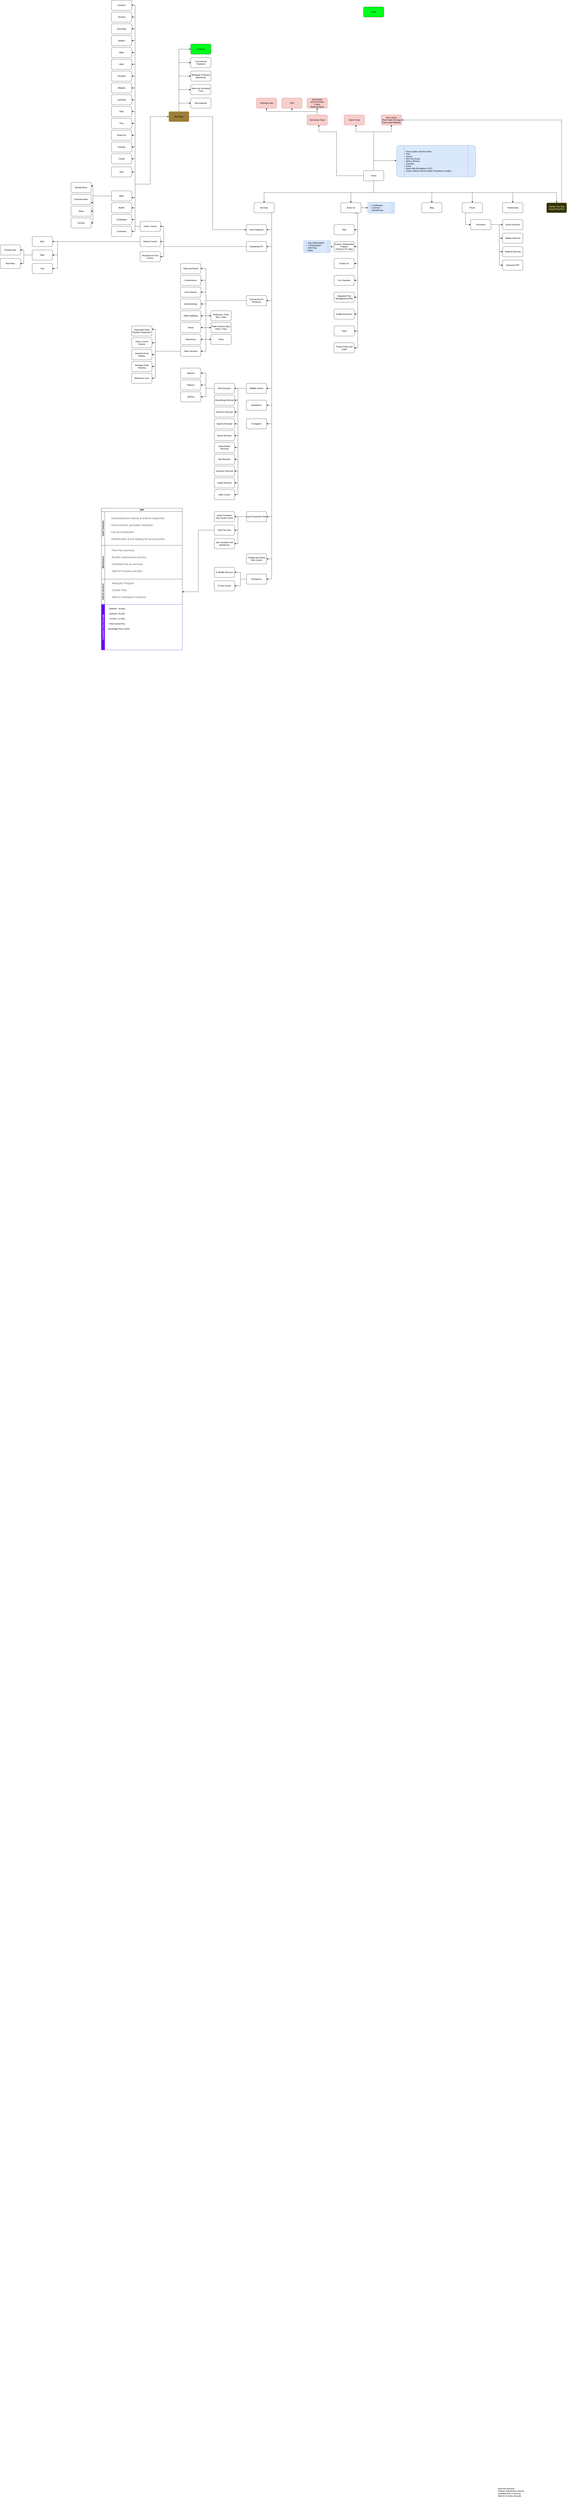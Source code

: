 <mxfile version="22.1.7" type="github">
  <diagram name="Page-1" id="Jv1g81ATU9zkHoRyQLGm">
    <mxGraphModel dx="3165" dy="2531" grid="1" gridSize="10" guides="1" tooltips="1" connect="1" arrows="1" fold="1" page="1" pageScale="1" pageWidth="850" pageHeight="1100" math="0" shadow="0">
      <root>
        <mxCell id="0" />
        <mxCell id="1" parent="0" />
        <mxCell id="5xi1tdNm8i5OjT9YdTC8-5" value="" style="edgeStyle=orthogonalEdgeStyle;rounded=0;orthogonalLoop=1;jettySize=auto;html=1;" parent="1" source="5xi1tdNm8i5OjT9YdTC8-1" target="5xi1tdNm8i5OjT9YdTC8-4" edge="1">
          <mxGeometry relative="1" as="geometry">
            <Array as="points">
              <mxPoint x="425" y="180" />
              <mxPoint x="-225" y="180" />
            </Array>
          </mxGeometry>
        </mxCell>
        <mxCell id="5xi1tdNm8i5OjT9YdTC8-19" value="" style="edgeStyle=orthogonalEdgeStyle;rounded=0;orthogonalLoop=1;jettySize=auto;html=1;" parent="1" source="5xi1tdNm8i5OjT9YdTC8-1" target="5xi1tdNm8i5OjT9YdTC8-18" edge="1">
          <mxGeometry relative="1" as="geometry">
            <Array as="points">
              <mxPoint x="425" y="180" />
              <mxPoint x="770" y="180" />
            </Array>
          </mxGeometry>
        </mxCell>
        <mxCell id="5xi1tdNm8i5OjT9YdTC8-36" value="" style="edgeStyle=orthogonalEdgeStyle;rounded=0;orthogonalLoop=1;jettySize=auto;html=1;" parent="1" source="5xi1tdNm8i5OjT9YdTC8-1" target="5xi1tdNm8i5OjT9YdTC8-35" edge="1">
          <mxGeometry relative="1" as="geometry">
            <Array as="points">
              <mxPoint x="425" y="-10" />
            </Array>
          </mxGeometry>
        </mxCell>
        <mxCell id="5xi1tdNm8i5OjT9YdTC8-57" value="" style="edgeStyle=orthogonalEdgeStyle;rounded=0;orthogonalLoop=1;jettySize=auto;html=1;" parent="1" source="5xi1tdNm8i5OjT9YdTC8-1" target="5xi1tdNm8i5OjT9YdTC8-56" edge="1">
          <mxGeometry relative="1" as="geometry">
            <Array as="points">
              <mxPoint x="425" y="180" />
              <mxPoint x="1250" y="180" />
            </Array>
          </mxGeometry>
        </mxCell>
        <mxCell id="5xi1tdNm8i5OjT9YdTC8-94" value="" style="edgeStyle=orthogonalEdgeStyle;rounded=0;orthogonalLoop=1;jettySize=auto;html=1;" parent="1" source="5xi1tdNm8i5OjT9YdTC8-1" target="5xi1tdNm8i5OjT9YdTC8-93" edge="1">
          <mxGeometry relative="1" as="geometry">
            <Array as="points">
              <mxPoint x="425" y="180" />
              <mxPoint x="1010" y="180" />
            </Array>
          </mxGeometry>
        </mxCell>
        <mxCell id="5xi1tdNm8i5OjT9YdTC8-215" style="edgeStyle=orthogonalEdgeStyle;rounded=0;orthogonalLoop=1;jettySize=auto;html=1;exitX=0.5;exitY=0;exitDx=0;exitDy=0;entryX=0.5;entryY=1;entryDx=0;entryDy=0;" parent="1" source="5xi1tdNm8i5OjT9YdTC8-1" target="5xi1tdNm8i5OjT9YdTC8-214" edge="1">
          <mxGeometry relative="1" as="geometry">
            <Array as="points">
              <mxPoint x="425" y="-180" />
              <mxPoint x="530" y="-180" />
            </Array>
          </mxGeometry>
        </mxCell>
        <mxCell id="5xi1tdNm8i5OjT9YdTC8-217" style="edgeStyle=orthogonalEdgeStyle;rounded=0;orthogonalLoop=1;jettySize=auto;html=1;exitX=0.5;exitY=0;exitDx=0;exitDy=0;" parent="1" source="5xi1tdNm8i5OjT9YdTC8-1" target="5xi1tdNm8i5OjT9YdTC8-216" edge="1">
          <mxGeometry relative="1" as="geometry">
            <Array as="points">
              <mxPoint x="425" y="-180" />
              <mxPoint x="320" y="-180" />
            </Array>
          </mxGeometry>
        </mxCell>
        <mxCell id="vHqQtUYq1vLODijT3XRW-9" style="edgeStyle=orthogonalEdgeStyle;rounded=0;orthogonalLoop=1;jettySize=auto;html=1;entryX=0.5;entryY=0;entryDx=0;entryDy=0;" edge="1" parent="1" target="vHqQtUYq1vLODijT3XRW-8">
          <mxGeometry relative="1" as="geometry">
            <mxPoint x="425" y="110" as="sourcePoint" />
            <Array as="points">
              <mxPoint x="425" y="180" />
              <mxPoint x="1510" y="180" />
            </Array>
          </mxGeometry>
        </mxCell>
        <mxCell id="vHqQtUYq1vLODijT3XRW-10" style="edgeStyle=orthogonalEdgeStyle;rounded=0;orthogonalLoop=1;jettySize=auto;html=1;exitX=0.5;exitY=1;exitDx=0;exitDy=0;entryX=0.5;entryY=0;entryDx=0;entryDy=0;" edge="1" parent="1" source="5xi1tdNm8i5OjT9YdTC8-1" target="5xi1tdNm8i5OjT9YdTC8-16">
          <mxGeometry relative="1" as="geometry">
            <Array as="points">
              <mxPoint x="425" y="180" />
              <mxPoint x="290" y="180" />
            </Array>
          </mxGeometry>
        </mxCell>
        <mxCell id="5xi1tdNm8i5OjT9YdTC8-1" value="Home" style="rounded=1;whiteSpace=wrap;html=1;arcSize=12;" parent="1" vertex="1">
          <mxGeometry x="365" y="50" width="120" height="60" as="geometry" />
        </mxCell>
        <mxCell id="5xi1tdNm8i5OjT9YdTC8-25" value="" style="edgeStyle=orthogonalEdgeStyle;rounded=0;orthogonalLoop=1;jettySize=auto;html=1;" parent="1" source="5xi1tdNm8i5OjT9YdTC8-4" target="5xi1tdNm8i5OjT9YdTC8-24" edge="1">
          <mxGeometry relative="1" as="geometry">
            <Array as="points">
              <mxPoint x="-180" y="500" />
            </Array>
          </mxGeometry>
        </mxCell>
        <mxCell id="5xi1tdNm8i5OjT9YdTC8-28" value="" style="edgeStyle=orthogonalEdgeStyle;rounded=0;orthogonalLoop=1;jettySize=auto;html=1;" parent="1" source="5xi1tdNm8i5OjT9YdTC8-4" target="5xi1tdNm8i5OjT9YdTC8-27" edge="1">
          <mxGeometry relative="1" as="geometry">
            <Array as="points">
              <mxPoint x="-180" y="400" />
            </Array>
          </mxGeometry>
        </mxCell>
        <mxCell id="5xi1tdNm8i5OjT9YdTC8-34" style="edgeStyle=orthogonalEdgeStyle;rounded=0;orthogonalLoop=1;jettySize=auto;html=1;exitX=0.5;exitY=1;exitDx=0;exitDy=0;entryX=1;entryY=0.5;entryDx=0;entryDy=0;" parent="1" source="5xi1tdNm8i5OjT9YdTC8-4" target="5xi1tdNm8i5OjT9YdTC8-32" edge="1">
          <mxGeometry relative="1" as="geometry">
            <Array as="points">
              <mxPoint x="-180" y="300" />
              <mxPoint x="-180" y="820" />
            </Array>
          </mxGeometry>
        </mxCell>
        <mxCell id="5xi1tdNm8i5OjT9YdTC8-53" value="" style="edgeStyle=orthogonalEdgeStyle;rounded=0;orthogonalLoop=1;jettySize=auto;html=1;" parent="1" source="5xi1tdNm8i5OjT9YdTC8-4" target="5xi1tdNm8i5OjT9YdTC8-52" edge="1">
          <mxGeometry relative="1" as="geometry">
            <Array as="points">
              <mxPoint x="-180" y="1340" />
            </Array>
          </mxGeometry>
        </mxCell>
        <mxCell id="5xi1tdNm8i5OjT9YdTC8-55" value="" style="edgeStyle=orthogonalEdgeStyle;rounded=0;orthogonalLoop=1;jettySize=auto;html=1;" parent="1" source="5xi1tdNm8i5OjT9YdTC8-4" target="5xi1tdNm8i5OjT9YdTC8-54" edge="1">
          <mxGeometry relative="1" as="geometry">
            <Array as="points">
              <mxPoint x="-180" y="1440" />
            </Array>
          </mxGeometry>
        </mxCell>
        <mxCell id="5xi1tdNm8i5OjT9YdTC8-75" value="" style="edgeStyle=orthogonalEdgeStyle;rounded=0;orthogonalLoop=1;jettySize=auto;html=1;" parent="1" source="5xi1tdNm8i5OjT9YdTC8-4" target="5xi1tdNm8i5OjT9YdTC8-74" edge="1">
          <mxGeometry relative="1" as="geometry">
            <Array as="points">
              <mxPoint x="-180" y="2100" />
            </Array>
          </mxGeometry>
        </mxCell>
        <mxCell id="5xi1tdNm8i5OjT9YdTC8-193" value="" style="edgeStyle=orthogonalEdgeStyle;rounded=0;orthogonalLoop=1;jettySize=auto;html=1;" parent="1" source="5xi1tdNm8i5OjT9YdTC8-4" target="5xi1tdNm8i5OjT9YdTC8-192" edge="1">
          <mxGeometry relative="1" as="geometry">
            <Array as="points">
              <mxPoint x="-180" y="2350" />
            </Array>
          </mxGeometry>
        </mxCell>
        <mxCell id="5xi1tdNm8i5OjT9YdTC8-195" value="" style="edgeStyle=orthogonalEdgeStyle;rounded=0;orthogonalLoop=1;jettySize=auto;html=1;" parent="1" source="5xi1tdNm8i5OjT9YdTC8-4" target="5xi1tdNm8i5OjT9YdTC8-194" edge="1">
          <mxGeometry relative="1" as="geometry">
            <Array as="points">
              <mxPoint x="-180" y="2470" />
            </Array>
          </mxGeometry>
        </mxCell>
        <mxCell id="5xi1tdNm8i5OjT9YdTC8-248" style="edgeStyle=orthogonalEdgeStyle;rounded=0;orthogonalLoop=1;jettySize=auto;html=1;exitX=0.5;exitY=1;exitDx=0;exitDy=0;entryX=1;entryY=0.5;entryDx=0;entryDy=0;" parent="1" source="5xi1tdNm8i5OjT9YdTC8-4" target="5xi1tdNm8i5OjT9YdTC8-247" edge="1">
          <mxGeometry relative="1" as="geometry">
            <Array as="points">
              <mxPoint x="-180" y="300" />
              <mxPoint x="-180" y="1550" />
            </Array>
          </mxGeometry>
        </mxCell>
        <mxCell id="5xi1tdNm8i5OjT9YdTC8-4" value="Services" style="rounded=1;whiteSpace=wrap;html=1;arcSize=12;" parent="1" vertex="1">
          <mxGeometry x="-285" y="240" width="120" height="60" as="geometry" />
        </mxCell>
        <mxCell id="5xi1tdNm8i5OjT9YdTC8-38" value="" style="edgeStyle=orthogonalEdgeStyle;rounded=0;orthogonalLoop=1;jettySize=auto;html=1;" parent="1" source="5xi1tdNm8i5OjT9YdTC8-16" target="5xi1tdNm8i5OjT9YdTC8-37" edge="1">
          <mxGeometry relative="1" as="geometry">
            <Array as="points">
              <mxPoint x="330" y="400" />
            </Array>
          </mxGeometry>
        </mxCell>
        <mxCell id="5xi1tdNm8i5OjT9YdTC8-41" value="" style="edgeStyle=orthogonalEdgeStyle;rounded=0;orthogonalLoop=1;jettySize=auto;html=1;" parent="1" source="5xi1tdNm8i5OjT9YdTC8-16" target="5xi1tdNm8i5OjT9YdTC8-40" edge="1">
          <mxGeometry relative="1" as="geometry">
            <Array as="points">
              <mxPoint x="330" y="340" />
              <mxPoint x="330" y="340" />
            </Array>
          </mxGeometry>
        </mxCell>
        <mxCell id="5xi1tdNm8i5OjT9YdTC8-44" style="edgeStyle=orthogonalEdgeStyle;rounded=0;orthogonalLoop=1;jettySize=auto;html=1;exitX=0.5;exitY=1;exitDx=0;exitDy=0;entryX=1;entryY=0.5;entryDx=0;entryDy=0;" parent="1" source="5xi1tdNm8i5OjT9YdTC8-16" target="5xi1tdNm8i5OjT9YdTC8-20" edge="1">
          <mxGeometry relative="1" as="geometry">
            <Array as="points">
              <mxPoint x="330" y="300" />
              <mxPoint x="330" y="600" />
            </Array>
          </mxGeometry>
        </mxCell>
        <mxCell id="5xi1tdNm8i5OjT9YdTC8-92" value="" style="edgeStyle=orthogonalEdgeStyle;rounded=0;orthogonalLoop=1;jettySize=auto;html=1;" parent="1" source="5xi1tdNm8i5OjT9YdTC8-16" target="5xi1tdNm8i5OjT9YdTC8-91" edge="1">
          <mxGeometry relative="1" as="geometry">
            <Array as="points">
              <mxPoint x="330" y="700" />
            </Array>
          </mxGeometry>
        </mxCell>
        <mxCell id="5xi1tdNm8i5OjT9YdTC8-189" style="edgeStyle=orthogonalEdgeStyle;rounded=0;orthogonalLoop=1;jettySize=auto;html=1;exitX=1;exitY=0.5;exitDx=0;exitDy=0;entryX=0;entryY=0.5;entryDx=0;entryDy=0;" parent="1" source="5xi1tdNm8i5OjT9YdTC8-16" target="5xi1tdNm8i5OjT9YdTC8-188" edge="1">
          <mxGeometry relative="1" as="geometry" />
        </mxCell>
        <mxCell id="5xi1tdNm8i5OjT9YdTC8-273" style="edgeStyle=orthogonalEdgeStyle;rounded=0;orthogonalLoop=1;jettySize=auto;html=1;exitX=0.5;exitY=1;exitDx=0;exitDy=0;entryX=1;entryY=0.5;entryDx=0;entryDy=0;" parent="1" source="5xi1tdNm8i5OjT9YdTC8-16" target="5xi1tdNm8i5OjT9YdTC8-270" edge="1">
          <mxGeometry relative="1" as="geometry">
            <Array as="points">
              <mxPoint x="330" y="300" />
              <mxPoint x="330" y="800" />
            </Array>
          </mxGeometry>
        </mxCell>
        <mxCell id="5xi1tdNm8i5OjT9YdTC8-274" style="edgeStyle=orthogonalEdgeStyle;rounded=0;orthogonalLoop=1;jettySize=auto;html=1;exitX=0.5;exitY=1;exitDx=0;exitDy=0;entryX=1;entryY=0.5;entryDx=0;entryDy=0;" parent="1" source="5xi1tdNm8i5OjT9YdTC8-16" target="5xi1tdNm8i5OjT9YdTC8-271" edge="1">
          <mxGeometry relative="1" as="geometry">
            <Array as="points">
              <mxPoint x="330" y="300" />
              <mxPoint x="330" y="900" />
            </Array>
          </mxGeometry>
        </mxCell>
        <mxCell id="5xi1tdNm8i5OjT9YdTC8-275" style="edgeStyle=orthogonalEdgeStyle;rounded=0;orthogonalLoop=1;jettySize=auto;html=1;exitX=0.5;exitY=1;exitDx=0;exitDy=0;entryX=1;entryY=0.5;entryDx=0;entryDy=0;" parent="1" source="5xi1tdNm8i5OjT9YdTC8-16" target="5xi1tdNm8i5OjT9YdTC8-272" edge="1">
          <mxGeometry relative="1" as="geometry">
            <Array as="points">
              <mxPoint x="330" y="300" />
              <mxPoint x="330" y="1000" />
            </Array>
          </mxGeometry>
        </mxCell>
        <mxCell id="vHqQtUYq1vLODijT3XRW-2" style="edgeStyle=orthogonalEdgeStyle;rounded=0;orthogonalLoop=1;jettySize=auto;html=1;exitX=0.5;exitY=1;exitDx=0;exitDy=0;entryX=1;entryY=0.5;entryDx=0;entryDy=0;" edge="1" parent="1" target="vHqQtUYq1vLODijT3XRW-1">
          <mxGeometry relative="1" as="geometry">
            <mxPoint x="310" y="302.5" as="sourcePoint" />
            <mxPoint x="330" y="1102.5" as="targetPoint" />
            <Array as="points">
              <mxPoint x="330" y="303" />
              <mxPoint x="330" y="1100" />
            </Array>
          </mxGeometry>
        </mxCell>
        <mxCell id="5xi1tdNm8i5OjT9YdTC8-16" value="About Us" style="rounded=1;whiteSpace=wrap;html=1;arcSize=12;" parent="1" vertex="1">
          <mxGeometry x="230" y="240" width="120" height="60" as="geometry" />
        </mxCell>
        <mxCell id="5xi1tdNm8i5OjT9YdTC8-18" value="Blog" style="rounded=1;whiteSpace=wrap;html=1;arcSize=12;" parent="1" vertex="1">
          <mxGeometry x="710" y="240" width="120" height="60" as="geometry" />
        </mxCell>
        <mxCell id="5xi1tdNm8i5OjT9YdTC8-20" value="Contact Us" style="rounded=1;whiteSpace=wrap;html=1;arcSize=12;" parent="1" vertex="1">
          <mxGeometry x="190" y="570" width="120" height="60" as="geometry" />
        </mxCell>
        <mxCell id="5xi1tdNm8i5OjT9YdTC8-47" value="" style="edgeStyle=orthogonalEdgeStyle;rounded=0;orthogonalLoop=1;jettySize=auto;html=1;" parent="1" source="5xi1tdNm8i5OjT9YdTC8-24" target="5xi1tdNm8i5OjT9YdTC8-46" edge="1">
          <mxGeometry relative="1" as="geometry">
            <Array as="points">
              <mxPoint x="-820" y="500" />
              <mxPoint x="-820" y="380" />
            </Array>
          </mxGeometry>
        </mxCell>
        <mxCell id="5xi1tdNm8i5OjT9YdTC8-49" value="" style="edgeStyle=orthogonalEdgeStyle;rounded=0;orthogonalLoop=1;jettySize=auto;html=1;" parent="1" source="5xi1tdNm8i5OjT9YdTC8-24" target="5xi1tdNm8i5OjT9YdTC8-48" edge="1">
          <mxGeometry relative="1" as="geometry">
            <Array as="points">
              <mxPoint x="-820" y="500" />
              <mxPoint x="-820" y="470" />
            </Array>
          </mxGeometry>
        </mxCell>
        <mxCell id="5xi1tdNm8i5OjT9YdTC8-51" value="" style="edgeStyle=orthogonalEdgeStyle;rounded=0;orthogonalLoop=1;jettySize=auto;html=1;" parent="1" source="5xi1tdNm8i5OjT9YdTC8-24" target="5xi1tdNm8i5OjT9YdTC8-50" edge="1">
          <mxGeometry relative="1" as="geometry">
            <Array as="points">
              <mxPoint x="-820" y="500" />
              <mxPoint x="-820" y="560" />
            </Array>
          </mxGeometry>
        </mxCell>
        <mxCell id="5xi1tdNm8i5OjT9YdTC8-24" value="Residential PC" style="rounded=1;whiteSpace=wrap;html=1;arcSize=12;" parent="1" vertex="1">
          <mxGeometry x="-330" y="470" width="120" height="60" as="geometry" />
        </mxCell>
        <mxCell id="5xi1tdNm8i5OjT9YdTC8-27" value="Heat Treatment" style="rounded=1;whiteSpace=wrap;html=1;arcSize=12;" parent="1" vertex="1">
          <mxGeometry x="-330" y="370" width="120" height="60" as="geometry" />
        </mxCell>
        <mxCell id="5xi1tdNm8i5OjT9YdTC8-77" value="" style="edgeStyle=orthogonalEdgeStyle;rounded=0;orthogonalLoop=1;jettySize=auto;html=1;entryX=1;entryY=0.5;entryDx=0;entryDy=0;" parent="1" source="5xi1tdNm8i5OjT9YdTC8-32" target="5xi1tdNm8i5OjT9YdTC8-76" edge="1">
          <mxGeometry relative="1" as="geometry">
            <Array as="points">
              <mxPoint x="-570" y="820" />
              <mxPoint x="-570" y="700" />
            </Array>
          </mxGeometry>
        </mxCell>
        <mxCell id="5xi1tdNm8i5OjT9YdTC8-79" value="" style="edgeStyle=orthogonalEdgeStyle;rounded=0;orthogonalLoop=1;jettySize=auto;html=1;" parent="1" source="5xi1tdNm8i5OjT9YdTC8-32" target="5xi1tdNm8i5OjT9YdTC8-78" edge="1">
          <mxGeometry relative="1" as="geometry">
            <Array as="points">
              <mxPoint x="-570" y="820" />
              <mxPoint x="-570" y="770" />
            </Array>
          </mxGeometry>
        </mxCell>
        <mxCell id="5xi1tdNm8i5OjT9YdTC8-81" value="" style="edgeStyle=orthogonalEdgeStyle;rounded=0;orthogonalLoop=1;jettySize=auto;html=1;" parent="1" source="5xi1tdNm8i5OjT9YdTC8-32" target="5xi1tdNm8i5OjT9YdTC8-80" edge="1">
          <mxGeometry relative="1" as="geometry">
            <Array as="points">
              <mxPoint x="-570" y="820" />
              <mxPoint x="-570" y="840" />
            </Array>
          </mxGeometry>
        </mxCell>
        <mxCell id="5xi1tdNm8i5OjT9YdTC8-83" value="" style="edgeStyle=orthogonalEdgeStyle;rounded=0;orthogonalLoop=1;jettySize=auto;html=1;entryX=1;entryY=0.5;entryDx=0;entryDy=0;" parent="1" source="5xi1tdNm8i5OjT9YdTC8-32" target="5xi1tdNm8i5OjT9YdTC8-82" edge="1">
          <mxGeometry relative="1" as="geometry">
            <mxPoint x="-570" y="900" as="targetPoint" />
            <Array as="points">
              <mxPoint x="-570" y="820" />
              <mxPoint x="-570" y="910" />
            </Array>
          </mxGeometry>
        </mxCell>
        <mxCell id="5xi1tdNm8i5OjT9YdTC8-85" value="" style="edgeStyle=orthogonalEdgeStyle;rounded=0;orthogonalLoop=1;jettySize=auto;html=1;" parent="1" source="5xi1tdNm8i5OjT9YdTC8-32" target="5xi1tdNm8i5OjT9YdTC8-84" edge="1">
          <mxGeometry relative="1" as="geometry">
            <Array as="points">
              <mxPoint x="-570" y="820" />
              <mxPoint x="-570" y="980" />
            </Array>
          </mxGeometry>
        </mxCell>
        <mxCell id="5xi1tdNm8i5OjT9YdTC8-88" value="" style="edgeStyle=orthogonalEdgeStyle;rounded=0;orthogonalLoop=1;jettySize=auto;html=1;" parent="1" source="5xi1tdNm8i5OjT9YdTC8-32" target="5xi1tdNm8i5OjT9YdTC8-87" edge="1">
          <mxGeometry relative="1" as="geometry">
            <Array as="points">
              <mxPoint x="-570" y="820" />
              <mxPoint x="-570" y="1050" />
            </Array>
          </mxGeometry>
        </mxCell>
        <mxCell id="5xi1tdNm8i5OjT9YdTC8-201" value="" style="edgeStyle=orthogonalEdgeStyle;rounded=0;orthogonalLoop=1;jettySize=auto;html=1;" parent="1" source="5xi1tdNm8i5OjT9YdTC8-32" target="5xi1tdNm8i5OjT9YdTC8-200" edge="1">
          <mxGeometry relative="1" as="geometry">
            <Array as="points">
              <mxPoint x="-570" y="820" />
              <mxPoint x="-570" y="1120" />
            </Array>
          </mxGeometry>
        </mxCell>
        <mxCell id="5xi1tdNm8i5OjT9YdTC8-241" value="" style="edgeStyle=orthogonalEdgeStyle;rounded=0;orthogonalLoop=1;jettySize=auto;html=1;" parent="1" source="5xi1tdNm8i5OjT9YdTC8-32" target="5xi1tdNm8i5OjT9YdTC8-240" edge="1">
          <mxGeometry relative="1" as="geometry">
            <Array as="points">
              <mxPoint x="-570" y="820" />
              <mxPoint x="-570" y="630" />
            </Array>
          </mxGeometry>
        </mxCell>
        <mxCell id="5xi1tdNm8i5OjT9YdTC8-253" style="edgeStyle=orthogonalEdgeStyle;rounded=0;orthogonalLoop=1;jettySize=auto;html=1;exitX=0;exitY=0.5;exitDx=0;exitDy=0;entryX=0;entryY=0.5;entryDx=0;entryDy=0;" parent="1" source="5xi1tdNm8i5OjT9YdTC8-32" target="5xi1tdNm8i5OjT9YdTC8-250" edge="1">
          <mxGeometry relative="1" as="geometry">
            <Array as="points">
              <mxPoint x="-570" y="820" />
              <mxPoint x="-570" y="910" />
            </Array>
          </mxGeometry>
        </mxCell>
        <mxCell id="5xi1tdNm8i5OjT9YdTC8-254" style="edgeStyle=orthogonalEdgeStyle;rounded=0;orthogonalLoop=1;jettySize=auto;html=1;exitX=0;exitY=0.5;exitDx=0;exitDy=0;entryX=0;entryY=0.5;entryDx=0;entryDy=0;" parent="1" source="5xi1tdNm8i5OjT9YdTC8-32" target="5xi1tdNm8i5OjT9YdTC8-251" edge="1">
          <mxGeometry relative="1" as="geometry">
            <Array as="points">
              <mxPoint x="-570" y="820" />
              <mxPoint x="-570" y="980" />
            </Array>
          </mxGeometry>
        </mxCell>
        <mxCell id="5xi1tdNm8i5OjT9YdTC8-255" style="edgeStyle=orthogonalEdgeStyle;rounded=0;orthogonalLoop=1;jettySize=auto;html=1;exitX=0;exitY=0.5;exitDx=0;exitDy=0;entryX=0;entryY=0.5;entryDx=0;entryDy=0;" parent="1" source="5xi1tdNm8i5OjT9YdTC8-32" target="5xi1tdNm8i5OjT9YdTC8-252" edge="1">
          <mxGeometry relative="1" as="geometry">
            <Array as="points">
              <mxPoint x="-570" y="820" />
              <mxPoint x="-570" y="1050" />
            </Array>
          </mxGeometry>
        </mxCell>
        <mxCell id="5xi1tdNm8i5OjT9YdTC8-32" value="Commercial PC&lt;br&gt;(Pesticon)" style="rounded=1;whiteSpace=wrap;html=1;arcSize=12;" parent="1" vertex="1">
          <mxGeometry x="-330" y="790" width="120" height="60" as="geometry" />
        </mxCell>
        <mxCell id="5xi1tdNm8i5OjT9YdTC8-35" value="- Find Location (Service Area)&lt;br&gt;- FAQ&lt;br&gt;- Search&lt;br&gt;- Get Free Quote&lt;br&gt;- Write a Review&lt;br&gt;- Chat Bot&lt;br&gt;- Email&lt;br&gt;- Need Help (Emergency 24/7)&lt;br&gt;- Email Collector (Home Guide/ Promotions/ Insight)" style="shape=process;whiteSpace=wrap;html=1;backgroundOutline=1;rounded=1;arcSize=12;fillColor=#dae8fc;strokeColor=#6c8ebf;align=left;" parent="1" vertex="1">
          <mxGeometry x="560" y="-100" width="470" height="187.5" as="geometry" />
        </mxCell>
        <mxCell id="5xi1tdNm8i5OjT9YdTC8-37" value="FAQ" style="rounded=1;whiteSpace=wrap;html=1;arcSize=12;" parent="1" vertex="1">
          <mxGeometry x="190" y="370" width="120" height="60" as="geometry" />
        </mxCell>
        <mxCell id="5xi1tdNm8i5OjT9YdTC8-43" value="" style="edgeStyle=orthogonalEdgeStyle;rounded=0;orthogonalLoop=1;jettySize=auto;html=1;" parent="1" source="5xi1tdNm8i5OjT9YdTC8-40" target="5xi1tdNm8i5OjT9YdTC8-42" edge="1">
          <mxGeometry relative="1" as="geometry" />
        </mxCell>
        <mxCell id="5xi1tdNm8i5OjT9YdTC8-40" value="Student&amp;nbsp; Ambassador Program&lt;br&gt;(Greeny&#39;s PC Idea)" style="rounded=1;whiteSpace=wrap;html=1;arcSize=12;" parent="1" vertex="1">
          <mxGeometry x="190" y="470" width="120" height="60" as="geometry" />
        </mxCell>
        <mxCell id="5xi1tdNm8i5OjT9YdTC8-42" value="- Why WEEZWEEZ&lt;br&gt;- Compensation&lt;br&gt;- SAP FAQ&lt;br&gt;- Apply" style="shape=process;whiteSpace=wrap;html=1;backgroundOutline=1;rounded=1;arcSize=12;align=left;fillColor=#dae8fc;strokeColor=#6c8ebf;" parent="1" vertex="1">
          <mxGeometry x="10" y="465" width="160" height="70" as="geometry" />
        </mxCell>
        <mxCell id="5xi1tdNm8i5OjT9YdTC8-98" value="" style="edgeStyle=orthogonalEdgeStyle;rounded=0;orthogonalLoop=1;jettySize=auto;html=1;" parent="1" source="5xi1tdNm8i5OjT9YdTC8-46" target="5xi1tdNm8i5OjT9YdTC8-97" edge="1">
          <mxGeometry relative="1" as="geometry">
            <Array as="points">
              <mxPoint x="-990" y="380" />
              <mxPoint x="-990" y="58" />
            </Array>
          </mxGeometry>
        </mxCell>
        <mxCell id="5xi1tdNm8i5OjT9YdTC8-100" value="" style="edgeStyle=orthogonalEdgeStyle;rounded=0;orthogonalLoop=1;jettySize=auto;html=1;" parent="1" source="5xi1tdNm8i5OjT9YdTC8-46" target="5xi1tdNm8i5OjT9YdTC8-99" edge="1">
          <mxGeometry relative="1" as="geometry">
            <Array as="points">
              <mxPoint x="-990" y="380" />
              <mxPoint x="-990" y="130" />
              <mxPoint x="-900" y="130" />
              <mxPoint x="-900" y="-270" />
            </Array>
          </mxGeometry>
        </mxCell>
        <mxCell id="5xi1tdNm8i5OjT9YdTC8-102" value="" style="edgeStyle=orthogonalEdgeStyle;rounded=0;orthogonalLoop=1;jettySize=auto;html=1;" parent="1" source="5xi1tdNm8i5OjT9YdTC8-46" target="5xi1tdNm8i5OjT9YdTC8-101" edge="1">
          <mxGeometry relative="1" as="geometry">
            <Array as="points">
              <mxPoint x="-990" y="380" />
              <mxPoint x="-990" y="210" />
            </Array>
          </mxGeometry>
        </mxCell>
        <mxCell id="5xi1tdNm8i5OjT9YdTC8-108" value="" style="edgeStyle=orthogonalEdgeStyle;rounded=0;orthogonalLoop=1;jettySize=auto;html=1;" parent="1" source="5xi1tdNm8i5OjT9YdTC8-46" target="5xi1tdNm8i5OjT9YdTC8-107" edge="1">
          <mxGeometry relative="1" as="geometry">
            <Array as="points">
              <mxPoint x="-990" y="380" />
              <mxPoint x="-990" y="270" />
            </Array>
          </mxGeometry>
        </mxCell>
        <mxCell id="5xi1tdNm8i5OjT9YdTC8-110" value="" style="edgeStyle=orthogonalEdgeStyle;rounded=0;orthogonalLoop=1;jettySize=auto;html=1;" parent="1" source="5xi1tdNm8i5OjT9YdTC8-46" target="5xi1tdNm8i5OjT9YdTC8-109" edge="1">
          <mxGeometry relative="1" as="geometry">
            <Array as="points">
              <mxPoint x="-990" y="380" />
              <mxPoint x="-990" y="340" />
            </Array>
          </mxGeometry>
        </mxCell>
        <mxCell id="5xi1tdNm8i5OjT9YdTC8-112" value="" style="edgeStyle=orthogonalEdgeStyle;rounded=0;orthogonalLoop=1;jettySize=auto;html=1;" parent="1" source="5xi1tdNm8i5OjT9YdTC8-46" target="5xi1tdNm8i5OjT9YdTC8-111" edge="1">
          <mxGeometry relative="1" as="geometry">
            <Array as="points">
              <mxPoint x="-990" y="380" />
              <mxPoint x="-990" y="410" />
            </Array>
          </mxGeometry>
        </mxCell>
        <mxCell id="5xi1tdNm8i5OjT9YdTC8-114" value="" style="edgeStyle=orthogonalEdgeStyle;rounded=0;orthogonalLoop=1;jettySize=auto;html=1;" parent="1" source="5xi1tdNm8i5OjT9YdTC8-46" target="5xi1tdNm8i5OjT9YdTC8-113" edge="1">
          <mxGeometry relative="1" as="geometry">
            <Array as="points">
              <mxPoint x="-990" y="380" />
              <mxPoint x="-990" y="-20" />
            </Array>
          </mxGeometry>
        </mxCell>
        <mxCell id="5xi1tdNm8i5OjT9YdTC8-116" value="" style="edgeStyle=orthogonalEdgeStyle;rounded=0;orthogonalLoop=1;jettySize=auto;html=1;" parent="1" source="5xi1tdNm8i5OjT9YdTC8-46" target="5xi1tdNm8i5OjT9YdTC8-115" edge="1">
          <mxGeometry relative="1" as="geometry">
            <Array as="points">
              <mxPoint x="-990" y="380" />
              <mxPoint x="-990" y="-90" />
            </Array>
          </mxGeometry>
        </mxCell>
        <mxCell id="5xi1tdNm8i5OjT9YdTC8-118" value="" style="edgeStyle=orthogonalEdgeStyle;rounded=0;orthogonalLoop=1;jettySize=auto;html=1;" parent="1" source="5xi1tdNm8i5OjT9YdTC8-46" target="5xi1tdNm8i5OjT9YdTC8-117" edge="1">
          <mxGeometry relative="1" as="geometry">
            <Array as="points">
              <mxPoint x="-990" y="380" />
              <mxPoint x="-990" y="-160" />
            </Array>
          </mxGeometry>
        </mxCell>
        <mxCell id="5xi1tdNm8i5OjT9YdTC8-123" value="" style="edgeStyle=orthogonalEdgeStyle;rounded=0;orthogonalLoop=1;jettySize=auto;html=1;" parent="1" source="5xi1tdNm8i5OjT9YdTC8-46" target="5xi1tdNm8i5OjT9YdTC8-122" edge="1">
          <mxGeometry relative="1" as="geometry">
            <Array as="points">
              <mxPoint x="-990" y="380" />
              <mxPoint x="-990" y="-230" />
            </Array>
          </mxGeometry>
        </mxCell>
        <mxCell id="5xi1tdNm8i5OjT9YdTC8-129" value="" style="edgeStyle=orthogonalEdgeStyle;rounded=0;orthogonalLoop=1;jettySize=auto;html=1;" parent="1" source="5xi1tdNm8i5OjT9YdTC8-46" target="5xi1tdNm8i5OjT9YdTC8-128" edge="1">
          <mxGeometry relative="1" as="geometry">
            <Array as="points">
              <mxPoint x="-990" y="380" />
              <mxPoint x="-990" y="-300" />
            </Array>
          </mxGeometry>
        </mxCell>
        <mxCell id="5xi1tdNm8i5OjT9YdTC8-131" value="" style="edgeStyle=orthogonalEdgeStyle;rounded=0;orthogonalLoop=1;jettySize=auto;html=1;" parent="1" source="5xi1tdNm8i5OjT9YdTC8-46" target="5xi1tdNm8i5OjT9YdTC8-130" edge="1">
          <mxGeometry relative="1" as="geometry">
            <Array as="points">
              <mxPoint x="-990" y="380" />
              <mxPoint x="-990" y="-370" />
            </Array>
          </mxGeometry>
        </mxCell>
        <mxCell id="5xi1tdNm8i5OjT9YdTC8-133" value="" style="edgeStyle=orthogonalEdgeStyle;rounded=0;orthogonalLoop=1;jettySize=auto;html=1;" parent="1" source="5xi1tdNm8i5OjT9YdTC8-46" target="5xi1tdNm8i5OjT9YdTC8-132" edge="1">
          <mxGeometry relative="1" as="geometry">
            <Array as="points">
              <mxPoint x="-990" y="380" />
              <mxPoint x="-990" y="-440" />
            </Array>
          </mxGeometry>
        </mxCell>
        <mxCell id="5xi1tdNm8i5OjT9YdTC8-135" value="" style="edgeStyle=orthogonalEdgeStyle;rounded=0;orthogonalLoop=1;jettySize=auto;html=1;" parent="1" source="5xi1tdNm8i5OjT9YdTC8-46" target="5xi1tdNm8i5OjT9YdTC8-134" edge="1">
          <mxGeometry relative="1" as="geometry">
            <Array as="points">
              <mxPoint x="-990" y="380" />
              <mxPoint x="-990" y="-510" />
            </Array>
          </mxGeometry>
        </mxCell>
        <mxCell id="5xi1tdNm8i5OjT9YdTC8-145" value="" style="edgeStyle=orthogonalEdgeStyle;rounded=0;orthogonalLoop=1;jettySize=auto;html=1;" parent="1" source="5xi1tdNm8i5OjT9YdTC8-46" target="5xi1tdNm8i5OjT9YdTC8-144" edge="1">
          <mxGeometry relative="1" as="geometry">
            <Array as="points">
              <mxPoint x="-990" y="380" />
              <mxPoint x="-990" y="-580" />
            </Array>
          </mxGeometry>
        </mxCell>
        <mxCell id="5xi1tdNm8i5OjT9YdTC8-147" value="" style="edgeStyle=orthogonalEdgeStyle;rounded=0;orthogonalLoop=1;jettySize=auto;html=1;" parent="1" source="5xi1tdNm8i5OjT9YdTC8-46" target="5xi1tdNm8i5OjT9YdTC8-146" edge="1">
          <mxGeometry relative="1" as="geometry">
            <Array as="points">
              <mxPoint x="-990" y="380" />
              <mxPoint x="-990" y="-650" />
            </Array>
          </mxGeometry>
        </mxCell>
        <mxCell id="5xi1tdNm8i5OjT9YdTC8-155" value="" style="edgeStyle=orthogonalEdgeStyle;rounded=0;orthogonalLoop=1;jettySize=auto;html=1;" parent="1" source="5xi1tdNm8i5OjT9YdTC8-46" target="5xi1tdNm8i5OjT9YdTC8-154" edge="1">
          <mxGeometry relative="1" as="geometry">
            <Array as="points">
              <mxPoint x="-990" y="380" />
              <mxPoint x="-990" y="-720" />
            </Array>
          </mxGeometry>
        </mxCell>
        <mxCell id="5xi1tdNm8i5OjT9YdTC8-159" value="" style="edgeStyle=orthogonalEdgeStyle;rounded=0;orthogonalLoop=1;jettySize=auto;html=1;" parent="1" source="5xi1tdNm8i5OjT9YdTC8-46" target="5xi1tdNm8i5OjT9YdTC8-158" edge="1">
          <mxGeometry relative="1" as="geometry">
            <Array as="points">
              <mxPoint x="-990" y="380" />
              <mxPoint x="-990" y="-790" />
            </Array>
          </mxGeometry>
        </mxCell>
        <mxCell id="5xi1tdNm8i5OjT9YdTC8-161" value="" style="edgeStyle=orthogonalEdgeStyle;rounded=0;orthogonalLoop=1;jettySize=auto;html=1;" parent="1" source="5xi1tdNm8i5OjT9YdTC8-46" target="5xi1tdNm8i5OjT9YdTC8-160" edge="1">
          <mxGeometry relative="1" as="geometry">
            <Array as="points">
              <mxPoint x="-990" y="380" />
              <mxPoint x="-990" y="-860" />
            </Array>
          </mxGeometry>
        </mxCell>
        <mxCell id="5xi1tdNm8i5OjT9YdTC8-165" value="" style="edgeStyle=orthogonalEdgeStyle;rounded=0;orthogonalLoop=1;jettySize=auto;html=1;" parent="1" source="5xi1tdNm8i5OjT9YdTC8-46" target="5xi1tdNm8i5OjT9YdTC8-164" edge="1">
          <mxGeometry relative="1" as="geometry">
            <Array as="points">
              <mxPoint x="-990" y="380" />
              <mxPoint x="-990" y="-930" />
            </Array>
          </mxGeometry>
        </mxCell>
        <mxCell id="5xi1tdNm8i5OjT9YdTC8-46" value="Insect&amp;nbsp; Control" style="rounded=1;whiteSpace=wrap;html=1;arcSize=12;" parent="1" vertex="1">
          <mxGeometry x="-960" y="350" width="120" height="60" as="geometry" />
        </mxCell>
        <mxCell id="5xi1tdNm8i5OjT9YdTC8-143" value="" style="edgeStyle=orthogonalEdgeStyle;rounded=0;orthogonalLoop=1;jettySize=auto;html=1;" parent="1" source="5xi1tdNm8i5OjT9YdTC8-48" target="5xi1tdNm8i5OjT9YdTC8-142" edge="1">
          <mxGeometry relative="1" as="geometry">
            <Array as="points">
              <mxPoint x="-1360" y="470" />
              <mxPoint x="-1360" y="470" />
            </Array>
          </mxGeometry>
        </mxCell>
        <mxCell id="5xi1tdNm8i5OjT9YdTC8-149" value="" style="edgeStyle=orthogonalEdgeStyle;rounded=0;orthogonalLoop=1;jettySize=auto;html=1;" parent="1" source="5xi1tdNm8i5OjT9YdTC8-48" target="5xi1tdNm8i5OjT9YdTC8-148" edge="1">
          <mxGeometry relative="1" as="geometry">
            <Array as="points">
              <mxPoint x="-1450" y="470" />
              <mxPoint x="-1450" y="550" />
            </Array>
          </mxGeometry>
        </mxCell>
        <mxCell id="5xi1tdNm8i5OjT9YdTC8-245" value="" style="edgeStyle=orthogonalEdgeStyle;rounded=0;orthogonalLoop=1;jettySize=auto;html=1;" parent="1" source="5xi1tdNm8i5OjT9YdTC8-48" target="5xi1tdNm8i5OjT9YdTC8-244" edge="1">
          <mxGeometry relative="1" as="geometry">
            <Array as="points">
              <mxPoint x="-1450" y="470" />
              <mxPoint x="-1450" y="630" />
            </Array>
          </mxGeometry>
        </mxCell>
        <mxCell id="5xi1tdNm8i5OjT9YdTC8-48" value="Rodent Control" style="rounded=1;whiteSpace=wrap;html=1;arcSize=12;" parent="1" vertex="1">
          <mxGeometry x="-960" y="440" width="120" height="60" as="geometry" />
        </mxCell>
        <mxCell id="5xi1tdNm8i5OjT9YdTC8-50" value="Mosquito and Tick Control&amp;nbsp;" style="rounded=1;whiteSpace=wrap;html=1;arcSize=12;" parent="1" vertex="1">
          <mxGeometry x="-960" y="530" width="120" height="60" as="geometry" />
        </mxCell>
        <mxCell id="5xi1tdNm8i5OjT9YdTC8-59" value="" style="edgeStyle=orthogonalEdgeStyle;rounded=0;orthogonalLoop=1;jettySize=auto;html=1;" parent="1" source="5xi1tdNm8i5OjT9YdTC8-52" target="5xi1tdNm8i5OjT9YdTC8-58" edge="1">
          <mxGeometry relative="1" as="geometry" />
        </mxCell>
        <mxCell id="5xi1tdNm8i5OjT9YdTC8-61" value="" style="edgeStyle=orthogonalEdgeStyle;rounded=0;orthogonalLoop=1;jettySize=auto;html=1;" parent="1" source="5xi1tdNm8i5OjT9YdTC8-52" target="5xi1tdNm8i5OjT9YdTC8-60" edge="1">
          <mxGeometry relative="1" as="geometry">
            <Array as="points">
              <mxPoint x="-380" y="1340" />
              <mxPoint x="-380" y="1410" />
            </Array>
          </mxGeometry>
        </mxCell>
        <mxCell id="5xi1tdNm8i5OjT9YdTC8-63" value="" style="edgeStyle=orthogonalEdgeStyle;rounded=0;orthogonalLoop=1;jettySize=auto;html=1;" parent="1" source="5xi1tdNm8i5OjT9YdTC8-52" target="5xi1tdNm8i5OjT9YdTC8-62" edge="1">
          <mxGeometry relative="1" as="geometry">
            <Array as="points">
              <mxPoint x="-380" y="1340" />
              <mxPoint x="-380" y="1480" />
            </Array>
          </mxGeometry>
        </mxCell>
        <mxCell id="5xi1tdNm8i5OjT9YdTC8-66" value="" style="edgeStyle=orthogonalEdgeStyle;rounded=0;orthogonalLoop=1;jettySize=auto;html=1;" parent="1" source="5xi1tdNm8i5OjT9YdTC8-52" target="5xi1tdNm8i5OjT9YdTC8-65" edge="1">
          <mxGeometry relative="1" as="geometry">
            <Array as="points">
              <mxPoint x="-380" y="1340" />
              <mxPoint x="-380" y="1550" />
            </Array>
          </mxGeometry>
        </mxCell>
        <mxCell id="5xi1tdNm8i5OjT9YdTC8-68" value="" style="edgeStyle=orthogonalEdgeStyle;rounded=0;orthogonalLoop=1;jettySize=auto;html=1;" parent="1" source="5xi1tdNm8i5OjT9YdTC8-52" target="5xi1tdNm8i5OjT9YdTC8-67" edge="1">
          <mxGeometry relative="1" as="geometry">
            <Array as="points">
              <mxPoint x="-380" y="1340" />
              <mxPoint x="-380" y="1620" />
            </Array>
          </mxGeometry>
        </mxCell>
        <mxCell id="5xi1tdNm8i5OjT9YdTC8-71" value="" style="edgeStyle=orthogonalEdgeStyle;rounded=0;orthogonalLoop=1;jettySize=auto;html=1;" parent="1" source="5xi1tdNm8i5OjT9YdTC8-52" target="5xi1tdNm8i5OjT9YdTC8-70" edge="1">
          <mxGeometry relative="1" as="geometry">
            <Array as="points">
              <mxPoint x="-380" y="1340" />
              <mxPoint x="-380" y="1690" />
            </Array>
          </mxGeometry>
        </mxCell>
        <mxCell id="5xi1tdNm8i5OjT9YdTC8-73" value="" style="edgeStyle=orthogonalEdgeStyle;rounded=0;orthogonalLoop=1;jettySize=auto;html=1;" parent="1" source="5xi1tdNm8i5OjT9YdTC8-52" target="5xi1tdNm8i5OjT9YdTC8-72" edge="1">
          <mxGeometry relative="1" as="geometry">
            <Array as="points">
              <mxPoint x="-380" y="1340" />
              <mxPoint x="-380" y="1760" />
            </Array>
          </mxGeometry>
        </mxCell>
        <mxCell id="5xi1tdNm8i5OjT9YdTC8-167" value="" style="edgeStyle=orthogonalEdgeStyle;rounded=0;orthogonalLoop=1;jettySize=auto;html=1;" parent="1" source="5xi1tdNm8i5OjT9YdTC8-62" target="5xi1tdNm8i5OjT9YdTC8-166" edge="1">
          <mxGeometry relative="1" as="geometry">
            <Array as="points">
              <mxPoint x="-380" y="1480" />
              <mxPoint x="-380" y="1830" />
            </Array>
          </mxGeometry>
        </mxCell>
        <mxCell id="5xi1tdNm8i5OjT9YdTC8-170" value="" style="edgeStyle=orthogonalEdgeStyle;rounded=0;orthogonalLoop=1;jettySize=auto;html=1;" parent="1" source="5xi1tdNm8i5OjT9YdTC8-52" target="5xi1tdNm8i5OjT9YdTC8-169" edge="1">
          <mxGeometry relative="1" as="geometry">
            <Array as="points">
              <mxPoint x="-380" y="1340" />
              <mxPoint x="-380" y="1900" />
            </Array>
          </mxGeometry>
        </mxCell>
        <mxCell id="5xi1tdNm8i5OjT9YdTC8-243" value="" style="edgeStyle=orthogonalEdgeStyle;rounded=0;orthogonalLoop=1;jettySize=auto;html=1;" parent="1" source="5xi1tdNm8i5OjT9YdTC8-52" target="5xi1tdNm8i5OjT9YdTC8-242" edge="1">
          <mxGeometry relative="1" as="geometry">
            <Array as="points">
              <mxPoint x="-380" y="1340" />
              <mxPoint x="-380" y="1970" />
            </Array>
          </mxGeometry>
        </mxCell>
        <mxCell id="5xi1tdNm8i5OjT9YdTC8-52" value="Wildlife Control" style="rounded=1;whiteSpace=wrap;html=1;arcSize=12;" parent="1" vertex="1">
          <mxGeometry x="-330" y="1310" width="120" height="60" as="geometry" />
        </mxCell>
        <mxCell id="5xi1tdNm8i5OjT9YdTC8-54" value="Disinfection" style="rounded=1;whiteSpace=wrap;html=1;arcSize=12;" parent="1" vertex="1">
          <mxGeometry x="-330" y="1410" width="120" height="60" as="geometry" />
        </mxCell>
        <mxCell id="5xi1tdNm8i5OjT9YdTC8-56" value="Testimonials" style="rounded=1;whiteSpace=wrap;html=1;arcSize=12;" parent="1" vertex="1">
          <mxGeometry x="1190" y="240" width="120" height="60" as="geometry" />
        </mxCell>
        <mxCell id="5xi1tdNm8i5OjT9YdTC8-125" value="" style="edgeStyle=orthogonalEdgeStyle;rounded=0;orthogonalLoop=1;jettySize=auto;html=1;" parent="1" source="5xi1tdNm8i5OjT9YdTC8-58" target="5xi1tdNm8i5OjT9YdTC8-124" edge="1">
          <mxGeometry relative="1" as="geometry">
            <Array as="points">
              <mxPoint x="-570" y="1340" />
              <mxPoint x="-570" y="1250" />
            </Array>
          </mxGeometry>
        </mxCell>
        <mxCell id="5xi1tdNm8i5OjT9YdTC8-127" value="" style="edgeStyle=orthogonalEdgeStyle;rounded=0;orthogonalLoop=1;jettySize=auto;html=1;" parent="1" source="5xi1tdNm8i5OjT9YdTC8-58" target="5xi1tdNm8i5OjT9YdTC8-126" edge="1">
          <mxGeometry relative="1" as="geometry">
            <Array as="points">
              <mxPoint x="-570" y="1340" />
              <mxPoint x="-570" y="1320" />
            </Array>
          </mxGeometry>
        </mxCell>
        <mxCell id="5xi1tdNm8i5OjT9YdTC8-157" value="" style="edgeStyle=orthogonalEdgeStyle;rounded=0;orthogonalLoop=1;jettySize=auto;html=1;" parent="1" source="5xi1tdNm8i5OjT9YdTC8-58" target="5xi1tdNm8i5OjT9YdTC8-156" edge="1">
          <mxGeometry relative="1" as="geometry">
            <Array as="points">
              <mxPoint x="-570" y="1340" />
              <mxPoint x="-570" y="1390" />
            </Array>
          </mxGeometry>
        </mxCell>
        <mxCell id="5xi1tdNm8i5OjT9YdTC8-58" value="Bird Exclusion" style="rounded=1;whiteSpace=wrap;html=1;arcSize=12;" parent="1" vertex="1">
          <mxGeometry x="-520" y="1310" width="120" height="60" as="geometry" />
        </mxCell>
        <mxCell id="5xi1tdNm8i5OjT9YdTC8-60" value="Groundhug Removal" style="rounded=1;whiteSpace=wrap;html=1;arcSize=12;" parent="1" vertex="1">
          <mxGeometry x="-520" y="1380" width="120" height="60" as="geometry" />
        </mxCell>
        <mxCell id="5xi1tdNm8i5OjT9YdTC8-65" value="Squirrel Removal" style="rounded=1;whiteSpace=wrap;html=1;arcSize=12;" parent="1" vertex="1">
          <mxGeometry x="-520" y="1520" width="120" height="60" as="geometry" />
        </mxCell>
        <mxCell id="5xi1tdNm8i5OjT9YdTC8-67" value="Skunk Removal" style="rounded=1;whiteSpace=wrap;html=1;arcSize=12;" parent="1" vertex="1">
          <mxGeometry x="-520" y="1590" width="120" height="60" as="geometry" />
        </mxCell>
        <mxCell id="5xi1tdNm8i5OjT9YdTC8-70" value="Dead Animal Removal" style="rounded=1;whiteSpace=wrap;html=1;arcSize=12;" parent="1" vertex="1">
          <mxGeometry x="-520" y="1660" width="120" height="60" as="geometry" />
        </mxCell>
        <mxCell id="5xi1tdNm8i5OjT9YdTC8-72" value="Bat Removal" style="rounded=1;whiteSpace=wrap;html=1;arcSize=12;" parent="1" vertex="1">
          <mxGeometry x="-520" y="1730" width="120" height="60" as="geometry" />
        </mxCell>
        <mxCell id="5xi1tdNm8i5OjT9YdTC8-180" value="" style="edgeStyle=orthogonalEdgeStyle;rounded=0;orthogonalLoop=1;jettySize=auto;html=1;" parent="1" source="5xi1tdNm8i5OjT9YdTC8-74" target="5xi1tdNm8i5OjT9YdTC8-179" edge="1">
          <mxGeometry relative="1" as="geometry" />
        </mxCell>
        <mxCell id="5xi1tdNm8i5OjT9YdTC8-182" value="" style="edgeStyle=orthogonalEdgeStyle;rounded=0;orthogonalLoop=1;jettySize=auto;html=1;" parent="1" target="5xi1tdNm8i5OjT9YdTC8-181" edge="1">
          <mxGeometry relative="1" as="geometry">
            <mxPoint x="-330" y="2110.002" as="sourcePoint" />
            <Array as="points">
              <mxPoint x="-330" y="2100" />
              <mxPoint x="-380" y="2100" />
              <mxPoint x="-380" y="2180" />
            </Array>
          </mxGeometry>
        </mxCell>
        <mxCell id="5xi1tdNm8i5OjT9YdTC8-191" value="" style="edgeStyle=orthogonalEdgeStyle;rounded=0;orthogonalLoop=1;jettySize=auto;html=1;" parent="1" source="5xi1tdNm8i5OjT9YdTC8-74" target="5xi1tdNm8i5OjT9YdTC8-190" edge="1">
          <mxGeometry relative="1" as="geometry">
            <Array as="points">
              <mxPoint x="-380" y="2100" />
              <mxPoint x="-380" y="2260" />
            </Array>
          </mxGeometry>
        </mxCell>
        <mxCell id="5xi1tdNm8i5OjT9YdTC8-74" value="Home Protection Plan" style="rounded=1;whiteSpace=wrap;html=1;arcSize=12;" parent="1" vertex="1">
          <mxGeometry x="-330" y="2070" width="120" height="60" as="geometry" />
        </mxCell>
        <mxCell id="5xi1tdNm8i5OjT9YdTC8-76" value="Condominium" style="rounded=1;whiteSpace=wrap;html=1;arcSize=12;" parent="1" vertex="1">
          <mxGeometry x="-720" y="670" width="120" height="60" as="geometry" />
        </mxCell>
        <mxCell id="5xi1tdNm8i5OjT9YdTC8-78" value="Food Industry" style="rounded=1;whiteSpace=wrap;html=1;arcSize=12;" parent="1" vertex="1">
          <mxGeometry x="-720" y="740" width="120" height="60" as="geometry" />
        </mxCell>
        <mxCell id="5xi1tdNm8i5OjT9YdTC8-80" value="Manufacturing" style="rounded=1;whiteSpace=wrap;html=1;arcSize=12;" parent="1" vertex="1">
          <mxGeometry x="-720" y="810" width="120" height="60" as="geometry" />
        </mxCell>
        <mxCell id="5xi1tdNm8i5OjT9YdTC8-82" value="Office Buildings" style="rounded=1;whiteSpace=wrap;html=1;arcSize=12;" parent="1" vertex="1">
          <mxGeometry x="-720" y="880" width="120" height="60" as="geometry" />
        </mxCell>
        <mxCell id="5xi1tdNm8i5OjT9YdTC8-84" value="Retail" style="rounded=1;whiteSpace=wrap;html=1;arcSize=12;" parent="1" vertex="1">
          <mxGeometry x="-720" y="950" width="120" height="60" as="geometry" />
        </mxCell>
        <mxCell id="5xi1tdNm8i5OjT9YdTC8-87" value="Warehouse" style="rounded=1;whiteSpace=wrap;html=1;arcSize=12;" parent="1" vertex="1">
          <mxGeometry x="-720" y="1020" width="120" height="60" as="geometry" />
        </mxCell>
        <mxCell id="5xi1tdNm8i5OjT9YdTC8-91" value="Our Garantee" style="rounded=1;whiteSpace=wrap;html=1;arcSize=12;" parent="1" vertex="1">
          <mxGeometry x="190" y="670" width="120" height="60" as="geometry" />
        </mxCell>
        <mxCell id="5xi1tdNm8i5OjT9YdTC8-96" value="" style="edgeStyle=orthogonalEdgeStyle;rounded=0;orthogonalLoop=1;jettySize=auto;html=1;" parent="1" source="5xi1tdNm8i5OjT9YdTC8-93" target="5xi1tdNm8i5OjT9YdTC8-95" edge="1">
          <mxGeometry relative="1" as="geometry">
            <Array as="points">
              <mxPoint x="970" y="360" />
              <mxPoint x="970" y="360" />
            </Array>
          </mxGeometry>
        </mxCell>
        <mxCell id="5xi1tdNm8i5OjT9YdTC8-93" value="Prices" style="rounded=1;whiteSpace=wrap;html=1;arcSize=12;" parent="1" vertex="1">
          <mxGeometry x="950" y="240" width="120" height="60" as="geometry" />
        </mxCell>
        <mxCell id="5xi1tdNm8i5OjT9YdTC8-174" value="" style="edgeStyle=orthogonalEdgeStyle;rounded=0;orthogonalLoop=1;jettySize=auto;html=1;" parent="1" source="5xi1tdNm8i5OjT9YdTC8-95" target="5xi1tdNm8i5OjT9YdTC8-173" edge="1">
          <mxGeometry relative="1" as="geometry" />
        </mxCell>
        <mxCell id="5xi1tdNm8i5OjT9YdTC8-176" value="" style="edgeStyle=orthogonalEdgeStyle;rounded=0;orthogonalLoop=1;jettySize=auto;html=1;" parent="1" source="5xi1tdNm8i5OjT9YdTC8-95" target="5xi1tdNm8i5OjT9YdTC8-175" edge="1">
          <mxGeometry relative="1" as="geometry">
            <Array as="points">
              <mxPoint x="1170" y="370" />
              <mxPoint x="1170" y="450" />
            </Array>
          </mxGeometry>
        </mxCell>
        <mxCell id="5xi1tdNm8i5OjT9YdTC8-260" style="edgeStyle=orthogonalEdgeStyle;rounded=0;orthogonalLoop=1;jettySize=auto;html=1;exitX=1;exitY=0.5;exitDx=0;exitDy=0;entryX=0;entryY=0.5;entryDx=0;entryDy=0;" parent="1" source="5xi1tdNm8i5OjT9YdTC8-95" target="5xi1tdNm8i5OjT9YdTC8-261" edge="1">
          <mxGeometry relative="1" as="geometry">
            <mxPoint x="1170" y="530" as="targetPoint" />
            <Array as="points">
              <mxPoint x="1170" y="370" />
              <mxPoint x="1170" y="530" />
            </Array>
          </mxGeometry>
        </mxCell>
        <mxCell id="5xi1tdNm8i5OjT9YdTC8-263" style="edgeStyle=orthogonalEdgeStyle;rounded=0;orthogonalLoop=1;jettySize=auto;html=1;exitX=1;exitY=0.5;exitDx=0;exitDy=0;entryX=0;entryY=0.5;entryDx=0;entryDy=0;" parent="1" source="5xi1tdNm8i5OjT9YdTC8-95" target="5xi1tdNm8i5OjT9YdTC8-262" edge="1">
          <mxGeometry relative="1" as="geometry">
            <Array as="points">
              <mxPoint x="1170" y="370" />
              <mxPoint x="1170" y="610" />
            </Array>
          </mxGeometry>
        </mxCell>
        <mxCell id="5xi1tdNm8i5OjT9YdTC8-95" value="Promotion" style="rounded=1;whiteSpace=wrap;html=1;arcSize=12;" parent="1" vertex="1">
          <mxGeometry x="1000" y="340" width="120" height="60" as="geometry" />
        </mxCell>
        <mxCell id="5xi1tdNm8i5OjT9YdTC8-97" value="Ants" style="rounded=1;whiteSpace=wrap;html=1;arcSize=12;" parent="1" vertex="1">
          <mxGeometry x="-1130" y="27.5" width="120" height="60" as="geometry" />
        </mxCell>
        <mxCell id="5xi1tdNm8i5OjT9YdTC8-218" style="edgeStyle=orthogonalEdgeStyle;rounded=0;orthogonalLoop=1;jettySize=auto;html=1;exitX=1;exitY=0.5;exitDx=0;exitDy=0;entryX=0;entryY=0.5;entryDx=0;entryDy=0;" parent="1" source="5xi1tdNm8i5OjT9YdTC8-99" target="5xi1tdNm8i5OjT9YdTC8-27" edge="1">
          <mxGeometry relative="1" as="geometry">
            <Array as="points">
              <mxPoint x="-530" y="-270" />
              <mxPoint x="-530" y="400" />
            </Array>
          </mxGeometry>
        </mxCell>
        <mxCell id="5xi1tdNm8i5OjT9YdTC8-221" style="edgeStyle=orthogonalEdgeStyle;rounded=0;orthogonalLoop=1;jettySize=auto;html=1;exitX=0.5;exitY=0;exitDx=0;exitDy=0;entryX=0;entryY=0.5;entryDx=0;entryDy=0;" parent="1" source="5xi1tdNm8i5OjT9YdTC8-99" target="5xi1tdNm8i5OjT9YdTC8-220" edge="1">
          <mxGeometry relative="1" as="geometry" />
        </mxCell>
        <mxCell id="5xi1tdNm8i5OjT9YdTC8-222" style="edgeStyle=orthogonalEdgeStyle;rounded=0;orthogonalLoop=1;jettySize=auto;html=1;exitX=0.5;exitY=0;exitDx=0;exitDy=0;entryX=0;entryY=0.5;entryDx=0;entryDy=0;" parent="1" source="5xi1tdNm8i5OjT9YdTC8-99" target="5xi1tdNm8i5OjT9YdTC8-219" edge="1">
          <mxGeometry relative="1" as="geometry" />
        </mxCell>
        <mxCell id="5xi1tdNm8i5OjT9YdTC8-256" style="edgeStyle=orthogonalEdgeStyle;rounded=0;orthogonalLoop=1;jettySize=auto;html=1;exitX=0.5;exitY=0;exitDx=0;exitDy=0;entryX=0;entryY=0.5;entryDx=0;entryDy=0;" parent="1" source="5xi1tdNm8i5OjT9YdTC8-99" target="5xi1tdNm8i5OjT9YdTC8-258" edge="1">
          <mxGeometry relative="1" as="geometry">
            <mxPoint x="-730.429" y="-510" as="targetPoint" />
          </mxGeometry>
        </mxCell>
        <mxCell id="5xi1tdNm8i5OjT9YdTC8-259" style="edgeStyle=orthogonalEdgeStyle;rounded=0;orthogonalLoop=1;jettySize=auto;html=1;exitX=0.5;exitY=0;exitDx=0;exitDy=0;entryX=0;entryY=0.5;entryDx=0;entryDy=0;" parent="1" source="5xi1tdNm8i5OjT9YdTC8-99" target="5xi1tdNm8i5OjT9YdTC8-257" edge="1">
          <mxGeometry relative="1" as="geometry">
            <mxPoint x="-730.429" y="-590" as="targetPoint" />
          </mxGeometry>
        </mxCell>
        <mxCell id="5xi1tdNm8i5OjT9YdTC8-278" style="edgeStyle=orthogonalEdgeStyle;rounded=0;orthogonalLoop=1;jettySize=auto;html=1;exitX=0.5;exitY=0;exitDx=0;exitDy=0;entryX=0;entryY=0.5;entryDx=0;entryDy=0;" parent="1" source="5xi1tdNm8i5OjT9YdTC8-99" target="5xi1tdNm8i5OjT9YdTC8-277" edge="1">
          <mxGeometry relative="1" as="geometry" />
        </mxCell>
        <mxCell id="5xi1tdNm8i5OjT9YdTC8-99" value="Bed Bugs" style="rounded=1;whiteSpace=wrap;html=1;arcSize=12;fillColor=#9C7E38;strokeColor=#d79b00;" parent="1" vertex="1">
          <mxGeometry x="-790" y="-300" width="120" height="60" as="geometry" />
        </mxCell>
        <mxCell id="5xi1tdNm8i5OjT9YdTC8-104" value="" style="edgeStyle=orthogonalEdgeStyle;rounded=0;orthogonalLoop=1;jettySize=auto;html=1;" parent="1" source="5xi1tdNm8i5OjT9YdTC8-101" target="5xi1tdNm8i5OjT9YdTC8-103" edge="1">
          <mxGeometry relative="1" as="geometry">
            <Array as="points">
              <mxPoint x="-1240" y="200" />
              <mxPoint x="-1240" y="140" />
            </Array>
          </mxGeometry>
        </mxCell>
        <mxCell id="5xi1tdNm8i5OjT9YdTC8-106" value="" style="edgeStyle=orthogonalEdgeStyle;rounded=0;orthogonalLoop=1;jettySize=auto;html=1;" parent="1" source="5xi1tdNm8i5OjT9YdTC8-101" target="5xi1tdNm8i5OjT9YdTC8-105" edge="1">
          <mxGeometry relative="1" as="geometry">
            <Array as="points">
              <mxPoint x="-1240" y="200" />
              <mxPoint x="-1240" y="240" />
            </Array>
          </mxGeometry>
        </mxCell>
        <mxCell id="5xi1tdNm8i5OjT9YdTC8-163" value="" style="edgeStyle=orthogonalEdgeStyle;rounded=0;orthogonalLoop=1;jettySize=auto;html=1;" parent="1" source="5xi1tdNm8i5OjT9YdTC8-101" target="5xi1tdNm8i5OjT9YdTC8-162" edge="1">
          <mxGeometry relative="1" as="geometry">
            <Array as="points">
              <mxPoint x="-1240" y="200" />
              <mxPoint x="-1240" y="290" />
            </Array>
          </mxGeometry>
        </mxCell>
        <mxCell id="5xi1tdNm8i5OjT9YdTC8-172" value="" style="edgeStyle=orthogonalEdgeStyle;rounded=0;orthogonalLoop=1;jettySize=auto;html=1;" parent="1" source="5xi1tdNm8i5OjT9YdTC8-101" target="5xi1tdNm8i5OjT9YdTC8-171" edge="1">
          <mxGeometry relative="1" as="geometry">
            <Array as="points">
              <mxPoint x="-1240" y="200" />
              <mxPoint x="-1240" y="360" />
            </Array>
          </mxGeometry>
        </mxCell>
        <mxCell id="5xi1tdNm8i5OjT9YdTC8-101" value="Bees" style="rounded=1;whiteSpace=wrap;html=1;arcSize=12;" parent="1" vertex="1">
          <mxGeometry x="-1130" y="170" width="120" height="60" as="geometry" />
        </mxCell>
        <mxCell id="5xi1tdNm8i5OjT9YdTC8-103" value="Bumble Bees" style="rounded=1;whiteSpace=wrap;html=1;arcSize=12;" parent="1" vertex="1">
          <mxGeometry x="-1370" y="120" width="120" height="60" as="geometry" />
        </mxCell>
        <mxCell id="5xi1tdNm8i5OjT9YdTC8-105" value="Carpenter Bees" style="rounded=1;whiteSpace=wrap;html=1;arcSize=12;" parent="1" vertex="1">
          <mxGeometry x="-1370" y="190" width="120" height="60" as="geometry" />
        </mxCell>
        <mxCell id="5xi1tdNm8i5OjT9YdTC8-107" value="Beetle" style="rounded=1;whiteSpace=wrap;html=1;arcSize=12;" parent="1" vertex="1">
          <mxGeometry x="-1130" y="240" width="120" height="60" as="geometry" />
        </mxCell>
        <mxCell id="5xi1tdNm8i5OjT9YdTC8-109" value="Centipedes" style="rounded=1;whiteSpace=wrap;html=1;arcSize=12;" parent="1" vertex="1">
          <mxGeometry x="-1130" y="310" width="120" height="60" as="geometry" />
        </mxCell>
        <mxCell id="5xi1tdNm8i5OjT9YdTC8-111" value="Cockroach" style="rounded=1;whiteSpace=wrap;html=1;arcSize=12;" parent="1" vertex="1">
          <mxGeometry x="-1130" y="380" width="120" height="60" as="geometry" />
        </mxCell>
        <mxCell id="5xi1tdNm8i5OjT9YdTC8-113" value="Cricket" style="rounded=1;whiteSpace=wrap;html=1;arcSize=12;" parent="1" vertex="1">
          <mxGeometry x="-1130" y="-50" width="120" height="60" as="geometry" />
        </mxCell>
        <mxCell id="5xi1tdNm8i5OjT9YdTC8-115" value="Earwing" style="rounded=1;whiteSpace=wrap;html=1;arcSize=12;" parent="1" vertex="1">
          <mxGeometry x="-1130" y="-120" width="120" height="60" as="geometry" />
        </mxCell>
        <mxCell id="5xi1tdNm8i5OjT9YdTC8-117" value="House Fly" style="rounded=1;whiteSpace=wrap;html=1;arcSize=12;" parent="1" vertex="1">
          <mxGeometry x="-1130" y="-190" width="120" height="60" as="geometry" />
        </mxCell>
        <mxCell id="5xi1tdNm8i5OjT9YdTC8-122" value="Flea" style="rounded=1;whiteSpace=wrap;html=1;arcSize=12;" parent="1" vertex="1">
          <mxGeometry x="-1130" y="-260" width="120" height="60" as="geometry" />
        </mxCell>
        <mxCell id="5xi1tdNm8i5OjT9YdTC8-124" value="Sparrow" style="rounded=1;whiteSpace=wrap;html=1;arcSize=12;" parent="1" vertex="1">
          <mxGeometry x="-720" y="1220" width="120" height="60" as="geometry" />
        </mxCell>
        <mxCell id="5xi1tdNm8i5OjT9YdTC8-126" value="Pigeons" style="rounded=1;whiteSpace=wrap;html=1;arcSize=12;" parent="1" vertex="1">
          <mxGeometry x="-720" y="1290" width="120" height="60" as="geometry" />
        </mxCell>
        <mxCell id="5xi1tdNm8i5OjT9YdTC8-128" value="Flies" style="rounded=1;whiteSpace=wrap;html=1;arcSize=12;" parent="1" vertex="1">
          <mxGeometry x="-1130" y="-330" width="120" height="60" as="geometry" />
        </mxCell>
        <mxCell id="5xi1tdNm8i5OjT9YdTC8-130" value="Lady Bug" style="rounded=1;whiteSpace=wrap;html=1;arcSize=12;" parent="1" vertex="1">
          <mxGeometry x="-1130" y="-400" width="120" height="60" as="geometry" />
        </mxCell>
        <mxCell id="5xi1tdNm8i5OjT9YdTC8-132" value="Milipede" style="rounded=1;whiteSpace=wrap;html=1;arcSize=12;" parent="1" vertex="1">
          <mxGeometry x="-1130" y="-470" width="120" height="60" as="geometry" />
        </mxCell>
        <mxCell id="5xi1tdNm8i5OjT9YdTC8-134" value="Silverfish" style="rounded=1;whiteSpace=wrap;html=1;arcSize=12;" parent="1" vertex="1">
          <mxGeometry x="-1130" y="-540" width="120" height="60" as="geometry" />
        </mxCell>
        <mxCell id="5xi1tdNm8i5OjT9YdTC8-142" value="Mice" style="rounded=1;whiteSpace=wrap;html=1;arcSize=12;" parent="1" vertex="1">
          <mxGeometry x="-1600" y="440" width="120" height="60" as="geometry" />
        </mxCell>
        <mxCell id="5xi1tdNm8i5OjT9YdTC8-144" value="Moth" style="rounded=1;whiteSpace=wrap;html=1;arcSize=12;" parent="1" vertex="1">
          <mxGeometry x="-1130" y="-610" width="120" height="60" as="geometry" />
        </mxCell>
        <mxCell id="5xi1tdNm8i5OjT9YdTC8-146" value="Mites" style="rounded=1;whiteSpace=wrap;html=1;arcSize=12;" parent="1" vertex="1">
          <mxGeometry x="-1130" y="-680" width="120" height="60" as="geometry" />
        </mxCell>
        <mxCell id="5xi1tdNm8i5OjT9YdTC8-151" value="" style="edgeStyle=orthogonalEdgeStyle;rounded=0;orthogonalLoop=1;jettySize=auto;html=1;" parent="1" source="5xi1tdNm8i5OjT9YdTC8-148" target="5xi1tdNm8i5OjT9YdTC8-150" edge="1">
          <mxGeometry relative="1" as="geometry">
            <Array as="points">
              <mxPoint x="-1650" y="550" />
              <mxPoint x="-1650" y="520" />
            </Array>
          </mxGeometry>
        </mxCell>
        <mxCell id="5xi1tdNm8i5OjT9YdTC8-153" value="" style="edgeStyle=orthogonalEdgeStyle;rounded=0;orthogonalLoop=1;jettySize=auto;html=1;" parent="1" source="5xi1tdNm8i5OjT9YdTC8-148" target="5xi1tdNm8i5OjT9YdTC8-152" edge="1">
          <mxGeometry relative="1" as="geometry">
            <Array as="points">
              <mxPoint x="-1650" y="550" />
              <mxPoint x="-1650" y="600" />
            </Array>
          </mxGeometry>
        </mxCell>
        <mxCell id="5xi1tdNm8i5OjT9YdTC8-148" value="Rats" style="rounded=1;whiteSpace=wrap;html=1;arcSize=12;" parent="1" vertex="1">
          <mxGeometry x="-1600" y="520" width="120" height="60" as="geometry" />
        </mxCell>
        <mxCell id="5xi1tdNm8i5OjT9YdTC8-150" value="Norway Rats" style="rounded=1;whiteSpace=wrap;html=1;arcSize=12;" parent="1" vertex="1">
          <mxGeometry x="-1790" y="490" width="120" height="60" as="geometry" />
        </mxCell>
        <mxCell id="5xi1tdNm8i5OjT9YdTC8-152" value="Roof Rats" style="rounded=1;whiteSpace=wrap;html=1;arcSize=12;" parent="1" vertex="1">
          <mxGeometry x="-1790" y="570" width="120" height="60" as="geometry" />
        </mxCell>
        <mxCell id="5xi1tdNm8i5OjT9YdTC8-154" value="Spiders" style="rounded=1;whiteSpace=wrap;html=1;arcSize=12;" parent="1" vertex="1">
          <mxGeometry x="-1130" y="-750" width="120" height="60" as="geometry" />
        </mxCell>
        <mxCell id="5xi1tdNm8i5OjT9YdTC8-156" value="Starling" style="rounded=1;whiteSpace=wrap;html=1;arcSize=12;" parent="1" vertex="1">
          <mxGeometry x="-720" y="1360" width="120" height="60" as="geometry" />
        </mxCell>
        <mxCell id="5xi1tdNm8i5OjT9YdTC8-158" value="Sow Bugs" style="rounded=1;whiteSpace=wrap;html=1;arcSize=12;" parent="1" vertex="1">
          <mxGeometry x="-1130" y="-820" width="120" height="60" as="geometry" />
        </mxCell>
        <mxCell id="5xi1tdNm8i5OjT9YdTC8-160" value="Termites" style="rounded=1;whiteSpace=wrap;html=1;arcSize=12;" parent="1" vertex="1">
          <mxGeometry x="-1130" y="-890" width="120" height="60" as="geometry" />
        </mxCell>
        <mxCell id="5xi1tdNm8i5OjT9YdTC8-162" value="Wasp" style="rounded=1;whiteSpace=wrap;html=1;arcSize=12;" parent="1" vertex="1">
          <mxGeometry x="-1370" y="260" width="120" height="60" as="geometry" />
        </mxCell>
        <mxCell id="5xi1tdNm8i5OjT9YdTC8-164" value="Scorpion" style="rounded=1;whiteSpace=wrap;html=1;arcSize=12;" parent="1" vertex="1">
          <mxGeometry x="-1130" y="-960" width="120" height="60" as="geometry" />
        </mxCell>
        <mxCell id="5xi1tdNm8i5OjT9YdTC8-166" value="Opossum Removal" style="rounded=1;whiteSpace=wrap;html=1;arcSize=12;" parent="1" vertex="1">
          <mxGeometry x="-520" y="1800" width="120" height="60" as="geometry" />
        </mxCell>
        <mxCell id="5xi1tdNm8i5OjT9YdTC8-168" value="" style="edgeStyle=orthogonalEdgeStyle;rounded=0;orthogonalLoop=1;jettySize=auto;html=1;" parent="1" source="5xi1tdNm8i5OjT9YdTC8-52" target="5xi1tdNm8i5OjT9YdTC8-62" edge="1">
          <mxGeometry relative="1" as="geometry">
            <mxPoint x="-330" y="1340" as="sourcePoint" />
            <mxPoint x="-450" y="2000" as="targetPoint" />
            <Array as="points">
              <mxPoint x="-380" y="1340" />
              <mxPoint x="-380" y="1480" />
            </Array>
          </mxGeometry>
        </mxCell>
        <mxCell id="5xi1tdNm8i5OjT9YdTC8-62" value="Raccoon Removal" style="rounded=1;whiteSpace=wrap;html=1;arcSize=12;" parent="1" vertex="1">
          <mxGeometry x="-520" y="1450" width="120" height="60" as="geometry" />
        </mxCell>
        <mxCell id="5xi1tdNm8i5OjT9YdTC8-169" value="Snake Removal" style="rounded=1;whiteSpace=wrap;html=1;arcSize=12;" parent="1" vertex="1">
          <mxGeometry x="-520" y="1870" width="120" height="60" as="geometry" />
        </mxCell>
        <mxCell id="5xi1tdNm8i5OjT9YdTC8-171" value="Hornets" style="rounded=1;whiteSpace=wrap;html=1;arcSize=12;" parent="1" vertex="1">
          <mxGeometry x="-1370" y="330" width="120" height="60" as="geometry" />
        </mxCell>
        <mxCell id="5xi1tdNm8i5OjT9YdTC8-173" value="Senior Discount" style="rounded=1;whiteSpace=wrap;html=1;arcSize=12;" parent="1" vertex="1">
          <mxGeometry x="1190" y="340" width="120" height="60" as="geometry" />
        </mxCell>
        <mxCell id="5xi1tdNm8i5OjT9YdTC8-175" value="Military Discount" style="rounded=1;whiteSpace=wrap;html=1;arcSize=12;" parent="1" vertex="1">
          <mxGeometry x="1190" y="420" width="120" height="60" as="geometry" />
        </mxCell>
        <mxCell id="5xi1tdNm8i5OjT9YdTC8-179" value="Gutter Protection Plan (Gutter Gard)" style="rounded=1;whiteSpace=wrap;html=1;arcSize=12;" parent="1" vertex="1">
          <mxGeometry x="-520" y="2070" width="120" height="60" as="geometry" />
        </mxCell>
        <mxCell id="5xi1tdNm8i5OjT9YdTC8-229" style="edgeStyle=orthogonalEdgeStyle;rounded=0;orthogonalLoop=1;jettySize=auto;html=1;exitX=0;exitY=0.5;exitDx=0;exitDy=0;entryX=1;entryY=0.5;entryDx=0;entryDy=0;" parent="1" source="5xi1tdNm8i5OjT9YdTC8-181" target="5xi1tdNm8i5OjT9YdTC8-227" edge="1">
          <mxGeometry relative="1" as="geometry" />
        </mxCell>
        <mxCell id="5xi1tdNm8i5OjT9YdTC8-181" value="Pest Free Plan" style="rounded=1;whiteSpace=wrap;html=1;arcSize=12;" parent="1" vertex="1">
          <mxGeometry x="-520" y="2149.97" width="120" height="60" as="geometry" />
        </mxCell>
        <mxCell id="5xi1tdNm8i5OjT9YdTC8-188" value="- Certification&lt;br&gt;-&amp;nbsp;Licences&lt;br&gt;- Membership" style="shape=process;whiteSpace=wrap;html=1;backgroundOutline=1;rounded=1;arcSize=12;align=left;fillColor=#dae8fc;strokeColor=#6c8ebf;" parent="1" vertex="1">
          <mxGeometry x="390" y="237.5" width="160" height="65" as="geometry" />
        </mxCell>
        <mxCell id="5xi1tdNm8i5OjT9YdTC8-190" value="Attic Insulation And Disinfection" style="rounded=1;whiteSpace=wrap;html=1;arcSize=12;" parent="1" vertex="1">
          <mxGeometry x="-520" y="2230" width="120" height="60" as="geometry" />
        </mxCell>
        <mxCell id="5xi1tdNm8i5OjT9YdTC8-192" value="Cottage and Airbnb&lt;br&gt;Pest Control" style="rounded=1;whiteSpace=wrap;html=1;arcSize=12;" parent="1" vertex="1">
          <mxGeometry x="-330" y="2320" width="120" height="60" as="geometry" />
        </mxCell>
        <mxCell id="5xi1tdNm8i5OjT9YdTC8-197" value="" style="edgeStyle=orthogonalEdgeStyle;rounded=0;orthogonalLoop=1;jettySize=auto;html=1;" parent="1" source="5xi1tdNm8i5OjT9YdTC8-194" target="5xi1tdNm8i5OjT9YdTC8-196" edge="1">
          <mxGeometry relative="1" as="geometry" />
        </mxCell>
        <mxCell id="5xi1tdNm8i5OjT9YdTC8-199" value="" style="edgeStyle=orthogonalEdgeStyle;rounded=0;orthogonalLoop=1;jettySize=auto;html=1;" parent="1" source="5xi1tdNm8i5OjT9YdTC8-194" target="5xi1tdNm8i5OjT9YdTC8-198" edge="1">
          <mxGeometry relative="1" as="geometry" />
        </mxCell>
        <mxCell id="5xi1tdNm8i5OjT9YdTC8-194" value="Emergency" style="rounded=1;whiteSpace=wrap;html=1;arcSize=12;" parent="1" vertex="1">
          <mxGeometry x="-330" y="2440" width="120" height="60" as="geometry" />
        </mxCell>
        <mxCell id="5xi1tdNm8i5OjT9YdTC8-196" value="E Wildlife Removal" style="rounded=1;whiteSpace=wrap;html=1;arcSize=12;" parent="1" vertex="1">
          <mxGeometry x="-520" y="2400" width="120" height="60" as="geometry" />
        </mxCell>
        <mxCell id="5xi1tdNm8i5OjT9YdTC8-198" value="E Pest Control" style="rounded=1;whiteSpace=wrap;html=1;arcSize=12;" parent="1" vertex="1">
          <mxGeometry x="-520" y="2480" width="120" height="60" as="geometry" />
        </mxCell>
        <mxCell id="5xi1tdNm8i5OjT9YdTC8-203" value="" style="edgeStyle=orthogonalEdgeStyle;rounded=0;orthogonalLoop=1;jettySize=auto;html=1;" parent="1" source="5xi1tdNm8i5OjT9YdTC8-200" target="5xi1tdNm8i5OjT9YdTC8-202" edge="1">
          <mxGeometry relative="1" as="geometry">
            <Array as="points">
              <mxPoint x="-870" y="1120" />
              <mxPoint x="-870" y="990" />
            </Array>
          </mxGeometry>
        </mxCell>
        <mxCell id="5xi1tdNm8i5OjT9YdTC8-206" value="" style="edgeStyle=orthogonalEdgeStyle;rounded=0;orthogonalLoop=1;jettySize=auto;html=1;" parent="1" source="5xi1tdNm8i5OjT9YdTC8-200" target="5xi1tdNm8i5OjT9YdTC8-205" edge="1">
          <mxGeometry relative="1" as="geometry">
            <Array as="points">
              <mxPoint x="-870" y="1120" />
              <mxPoint x="-870" y="1070" />
            </Array>
          </mxGeometry>
        </mxCell>
        <mxCell id="5xi1tdNm8i5OjT9YdTC8-211" style="edgeStyle=orthogonalEdgeStyle;rounded=0;orthogonalLoop=1;jettySize=auto;html=1;exitX=0;exitY=0.5;exitDx=0;exitDy=0;" parent="1" source="5xi1tdNm8i5OjT9YdTC8-200" target="5xi1tdNm8i5OjT9YdTC8-207" edge="1">
          <mxGeometry relative="1" as="geometry">
            <Array as="points">
              <mxPoint x="-870" y="1120" />
              <mxPoint x="-870" y="1140" />
            </Array>
          </mxGeometry>
        </mxCell>
        <mxCell id="5xi1tdNm8i5OjT9YdTC8-212" style="edgeStyle=orthogonalEdgeStyle;rounded=0;orthogonalLoop=1;jettySize=auto;html=1;exitX=0;exitY=0.5;exitDx=0;exitDy=0;entryX=1;entryY=0.5;entryDx=0;entryDy=0;" parent="1" source="5xi1tdNm8i5OjT9YdTC8-200" target="5xi1tdNm8i5OjT9YdTC8-208" edge="1">
          <mxGeometry relative="1" as="geometry">
            <Array as="points">
              <mxPoint x="-870" y="1120" />
              <mxPoint x="-870" y="1210" />
            </Array>
          </mxGeometry>
        </mxCell>
        <mxCell id="5xi1tdNm8i5OjT9YdTC8-213" style="edgeStyle=orthogonalEdgeStyle;rounded=0;orthogonalLoop=1;jettySize=auto;html=1;exitX=0;exitY=0.5;exitDx=0;exitDy=0;entryX=1;entryY=0.5;entryDx=0;entryDy=0;" parent="1" source="5xi1tdNm8i5OjT9YdTC8-200" target="5xi1tdNm8i5OjT9YdTC8-209" edge="1">
          <mxGeometry relative="1" as="geometry">
            <Array as="points">
              <mxPoint x="-870" y="1120" />
              <mxPoint x="-870" y="1280" />
            </Array>
          </mxGeometry>
        </mxCell>
        <mxCell id="5xi1tdNm8i5OjT9YdTC8-200" value="Other Services" style="rounded=1;whiteSpace=wrap;html=1;arcSize=12;" parent="1" vertex="1">
          <mxGeometry x="-720" y="1090" width="120" height="60" as="geometry" />
        </mxCell>
        <mxCell id="5xi1tdNm8i5OjT9YdTC8-202" value="Automated Hand Sanitizer Dispensers" style="rounded=1;whiteSpace=wrap;html=1;arcSize=12;" parent="1" vertex="1">
          <mxGeometry x="-1010" y="970" width="120" height="60" as="geometry" />
        </mxCell>
        <mxCell id="5xi1tdNm8i5OjT9YdTC8-205" value="Odour Control Solution" style="rounded=1;whiteSpace=wrap;html=1;arcSize=12;" parent="1" vertex="1">
          <mxGeometry x="-1010" y="1040" width="120" height="60" as="geometry" />
        </mxCell>
        <mxCell id="5xi1tdNm8i5OjT9YdTC8-207" value="Industrial Pond Netting&amp;nbsp;" style="rounded=1;whiteSpace=wrap;html=1;arcSize=12;" parent="1" vertex="1">
          <mxGeometry x="-1010" y="1110" width="120" height="60" as="geometry" />
        </mxCell>
        <mxCell id="5xi1tdNm8i5OjT9YdTC8-208" value="Garbage Chute Cleaning" style="rounded=1;whiteSpace=wrap;html=1;arcSize=12;" parent="1" vertex="1">
          <mxGeometry x="-1010" y="1180" width="120" height="60" as="geometry" />
        </mxCell>
        <mxCell id="5xi1tdNm8i5OjT9YdTC8-209" value="Washroom Care" style="rounded=1;whiteSpace=wrap;html=1;arcSize=12;" parent="1" vertex="1">
          <mxGeometry x="-1010" y="1250" width="120" height="60" as="geometry" />
        </mxCell>
        <mxCell id="5xi1tdNm8i5OjT9YdTC8-214" value="Pest Library &lt;br&gt;(Pest Finder ML App)&lt;br&gt;Check Abell Website" style="rounded=1;whiteSpace=wrap;html=1;arcSize=12;fillColor=#f8cecc;strokeColor=#b85450;" parent="1" vertex="1">
          <mxGeometry x="470" y="-280" width="120" height="60" as="geometry" />
        </mxCell>
        <mxCell id="5xi1tdNm8i5OjT9YdTC8-216" value="Client Portal" style="rounded=1;whiteSpace=wrap;html=1;arcSize=12;fillColor=#f8cecc;strokeColor=#b85450;" parent="1" vertex="1">
          <mxGeometry x="250" y="-280" width="120" height="60" as="geometry" />
        </mxCell>
        <mxCell id="5xi1tdNm8i5OjT9YdTC8-219" value="Mark and Unmarked Truck" style="rounded=1;whiteSpace=wrap;html=1;arcSize=12;" parent="1" vertex="1">
          <mxGeometry x="-660" y="-460" width="120" height="60" as="geometry" />
        </mxCell>
        <mxCell id="5xi1tdNm8i5OjT9YdTC8-220" value="Dog Inspector" style="rounded=1;whiteSpace=wrap;html=1;arcSize=12;" parent="1" vertex="1">
          <mxGeometry x="-660" y="-380" width="120" height="60" as="geometry" />
        </mxCell>
        <mxCell id="5xi1tdNm8i5OjT9YdTC8-225" value="HPP" style="swimlane;childLayout=stackLayout;resizeParent=1;resizeParentMax=0;horizontal=1;startSize=20;horizontalStack=0;html=1;" parent="1" vertex="1">
          <mxGeometry x="-1190" y="2050" width="480" height="840" as="geometry" />
        </mxCell>
        <mxCell id="5xi1tdNm8i5OjT9YdTC8-226" value="Initial Treatment" style="swimlane;startSize=20;horizontal=0;html=1;" parent="5xi1tdNm8i5OjT9YdTC8-225" vertex="1">
          <mxGeometry y="20" width="480" height="200" as="geometry" />
        </mxCell>
        <mxCell id="5xi1tdNm8i5OjT9YdTC8-236" value="&lt;ul style=&quot;box-sizing: border-box; padding-top: 0px; padding-right: 0px; padding-bottom: 0px; list-style: none; color: rgb(93, 93, 93); font-family: -apple-system, BlinkMacSystemFont, Roboto, sans-serif; font-size: 15px; text-align: start; margin: 0px !important; padding-left: 0px !important;&quot; class=&quot;checklist&quot;&gt;&lt;li style=&quot;box-sizing: inherit; margin-bottom: 20px; position: relative; font-size: 1em; padding-left: 1.8em; text-align: left; line-height: 1.4; list-style: none !important;&quot;&gt;Comprehensive interior &amp;amp; exterior&amp;nbsp;inspection&amp;nbsp;&lt;/li&gt;&lt;li style=&quot;box-sizing: inherit; margin-bottom: 20px; position: relative; font-size: 1em; padding-left: 1.8em; text-align: left; line-height: 1.4; list-style: none !important;&quot;&gt;Home exterior perimeter treatment&lt;/li&gt;&lt;li style=&quot;box-sizing: inherit; margin-bottom: 20px; position: relative; font-size: 1em; padding-left: 1.8em; text-align: left; line-height: 1.4; list-style: none !important;&quot;&gt;Full yard treatment&lt;/li&gt;&lt;li style=&quot;box-sizing: inherit; margin-bottom: 20px; position: relative; font-size: 1em; padding-left: 1.8em; text-align: left; line-height: 1.4; list-style: none !important;&quot;&gt;Identification &amp;amp; and sealing off access points&lt;/li&gt;&lt;/ul&gt;" style="text;html=1;align=center;verticalAlign=middle;resizable=0;points=[];autosize=1;fillColor=none;" parent="5xi1tdNm8i5OjT9YdTC8-226" vertex="1">
          <mxGeometry x="30" y="19.97" width="350" height="180" as="geometry" />
        </mxCell>
        <mxCell id="5xi1tdNm8i5OjT9YdTC8-230" value="Maintenance" style="swimlane;startSize=20;horizontal=0;html=1;" parent="5xi1tdNm8i5OjT9YdTC8-225" vertex="1">
          <mxGeometry y="220" width="480" height="200" as="geometry" />
        </mxCell>
        <mxCell id="5xi1tdNm8i5OjT9YdTC8-237" value="&lt;ul style=&quot;box-sizing: border-box; padding-top: 0px; padding-right: 0px; padding-bottom: 0px; list-style: none; color: rgb(93, 93, 93); font-family: -apple-system, BlinkMacSystemFont, Roboto, sans-serif; font-size: 15px; text-align: start; margin: 0px !important; padding-left: 0px !important; line-height: 100%;&quot; class=&quot;checklist&quot;&gt;&lt;li style=&quot;box-sizing: inherit; margin-bottom: 20px; position: relative; font-size: 1em; padding-left: 1.8em; text-align: left; line-height: 1.4; list-style: none !important;&quot;&gt;Pest-free warranty&lt;/li&gt;&lt;li style=&quot;box-sizing: inherit; margin-bottom: 20px; position: relative; font-size: 1em; padding-left: 1.8em; text-align: left; line-height: 1.4; list-style: none !important;&quot;&gt;Routine maintenance service&lt;/li&gt;&lt;li style=&quot;box-sizing: inherit; margin-bottom: 20px; position: relative; font-size: 1em; padding-left: 1.8em; text-align: left; line-height: 1.4; list-style: none !important;&quot;&gt;Unlimited free re-services&amp;nbsp;&lt;/li&gt;&lt;li style=&quot;box-sizing: inherit; margin-bottom: 20px; position: relative; font-size: 1em; padding-left: 1.8em; text-align: left; line-height: 1.4; list-style: none !important;&quot;&gt;Safe for humans and pets&lt;/li&gt;&lt;/ul&gt;" style="text;html=1;align=center;verticalAlign=middle;resizable=0;points=[];autosize=1;strokeColor=none;fillColor=none;" parent="5xi1tdNm8i5OjT9YdTC8-230" vertex="1">
          <mxGeometry x="30" y="10" width="240" height="180" as="geometry" />
        </mxCell>
        <mxCell id="5xi1tdNm8i5OjT9YdTC8-227" value="Add-On Services" style="swimlane;startSize=20;horizontal=0;html=1;" parent="5xi1tdNm8i5OjT9YdTC8-225" vertex="1">
          <mxGeometry y="420" width="480" height="150" as="geometry" />
        </mxCell>
        <mxCell id="5xi1tdNm8i5OjT9YdTC8-239" value="&lt;ul style=&quot;box-sizing: border-box; padding-top: 0px; padding-right: 0px; padding-bottom: 0px; list-style: none; color: rgb(93, 93, 93); font-family: -apple-system, BlinkMacSystemFont, Roboto, sans-serif; font-size: 15px; text-align: start; margin: 0px !important; padding-left: 0px !important;&quot; class=&quot;checklist&quot;&gt;&lt;li style=&quot;box-sizing: inherit; margin-bottom: 20px; position: relative; font-size: 1em; padding-left: 1.8em; text-align: left; line-height: 1.4; list-style: none !important;&quot;&gt;Mosquito Program&lt;/li&gt;&lt;li style=&quot;box-sizing: inherit; margin-bottom: 20px; position: relative; font-size: 1em; padding-left: 1.8em; text-align: left; line-height: 1.4; list-style: none !important;&quot;&gt;Cluster Flies&lt;/li&gt;&lt;li style=&quot;box-sizing: inherit; margin-bottom: 20px; position: relative; font-size: 1em; padding-left: 1.8em; text-align: left; line-height: 1.4; list-style: none !important;&quot;&gt;Attic &amp;amp; Crawlspace Cleanout&lt;/li&gt;&lt;/ul&gt;" style="text;html=1;align=center;verticalAlign=middle;resizable=0;points=[];autosize=1;strokeColor=none;fillColor=none;" parent="5xi1tdNm8i5OjT9YdTC8-227" vertex="1">
          <mxGeometry x="30" y="5" width="240" height="140" as="geometry" />
        </mxCell>
        <mxCell id="5xi1tdNm8i5OjT9YdTC8-228" value="Competitor Pest Coverage" style="swimlane;startSize=20;horizontal=0;html=1;fillColor=#6a00ff;fontColor=#ffffff;strokeColor=#3700CC;" parent="5xi1tdNm8i5OjT9YdTC8-225" vertex="1">
          <mxGeometry y="570" width="480" height="270" as="geometry" />
        </mxCell>
        <mxCell id="5xi1tdNm8i5OjT9YdTC8-234" value="- pestend : 18 pest" style="text;html=1;align=center;verticalAlign=middle;resizable=0;points=[];autosize=1;strokeColor=none;fillColor=none;" parent="5xi1tdNm8i5OjT9YdTC8-228" vertex="1">
          <mxGeometry x="30" y="10" width="120" height="30" as="geometry" />
        </mxCell>
        <mxCell id="5xi1tdNm8i5OjT9YdTC8-235" value="- pesticon: 15 pest" style="text;html=1;align=center;verticalAlign=middle;resizable=0;points=[];autosize=1;strokeColor=none;fillColor=none;" parent="5xi1tdNm8i5OjT9YdTC8-228" vertex="1">
          <mxGeometry x="30" y="40" width="120" height="30" as="geometry" />
        </mxCell>
        <mxCell id="5xi1tdNm8i5OjT9YdTC8-249" value="- TruTech: 13 Pest" style="text;html=1;align=center;verticalAlign=middle;resizable=0;points=[];autosize=1;strokeColor=none;fillColor=none;" parent="5xi1tdNm8i5OjT9YdTC8-228" vertex="1">
          <mxGeometry x="30" y="70" width="120" height="30" as="geometry" />
        </mxCell>
        <mxCell id="5xi1tdNm8i5OjT9YdTC8-268" value="- Pest Control Plus" style="text;html=1;align=center;verticalAlign=middle;resizable=0;points=[];autosize=1;strokeColor=none;fillColor=none;" parent="5xi1tdNm8i5OjT9YdTC8-228" vertex="1">
          <mxGeometry x="30" y="100" width="120" height="30" as="geometry" />
        </mxCell>
        <mxCell id="5xi1tdNm8i5OjT9YdTC8-269" value="- Advantage Pest Control" style="text;html=1;align=center;verticalAlign=middle;resizable=0;points=[];autosize=1;strokeColor=none;fillColor=none;" parent="5xi1tdNm8i5OjT9YdTC8-228" vertex="1">
          <mxGeometry x="20" y="130" width="160" height="30" as="geometry" />
        </mxCell>
        <mxCell id="5xi1tdNm8i5OjT9YdTC8-238" value="Pest-free warranty &#xa;Routine maintenance service &#xa;Unlimited free re-services  &#xa;Safe for humans and pets" style="text;whiteSpace=wrap;html=1;" parent="1" vertex="1">
          <mxGeometry x="1160" y="13770" width="190" height="80" as="geometry" />
        </mxCell>
        <mxCell id="5xi1tdNm8i5OjT9YdTC8-240" value="Hotel and Resort" style="rounded=1;whiteSpace=wrap;html=1;arcSize=12;" parent="1" vertex="1">
          <mxGeometry x="-720" y="600" width="120" height="60" as="geometry" />
        </mxCell>
        <mxCell id="5xi1tdNm8i5OjT9YdTC8-242" value="Mole Control" style="rounded=1;whiteSpace=wrap;html=1;arcSize=12;" parent="1" vertex="1">
          <mxGeometry x="-520" y="1940" width="120" height="60" as="geometry" />
        </mxCell>
        <mxCell id="5xi1tdNm8i5OjT9YdTC8-244" value="Vole" style="rounded=1;whiteSpace=wrap;html=1;arcSize=12;" parent="1" vertex="1">
          <mxGeometry x="-1600" y="600" width="120" height="60" as="geometry" />
        </mxCell>
        <mxCell id="5xi1tdNm8i5OjT9YdTC8-247" value="Fumigation" style="rounded=1;whiteSpace=wrap;html=1;arcSize=12;" parent="1" vertex="1">
          <mxGeometry x="-330" y="1520" width="120" height="60" as="geometry" />
        </mxCell>
        <mxCell id="5xi1tdNm8i5OjT9YdTC8-250" value="Restaurant, Pubs, Bars, Cafes" style="rounded=1;whiteSpace=wrap;html=1;arcSize=12;" parent="1" vertex="1">
          <mxGeometry x="-540" y="880" width="120" height="60" as="geometry" />
        </mxCell>
        <mxCell id="5xi1tdNm8i5OjT9YdTC8-251" value="Public Services (Bus, Plane, Train)" style="rounded=1;whiteSpace=wrap;html=1;arcSize=12;" parent="1" vertex="1">
          <mxGeometry x="-540" y="950" width="120" height="60" as="geometry" />
        </mxCell>
        <mxCell id="5xi1tdNm8i5OjT9YdTC8-252" value="Parks" style="rounded=1;whiteSpace=wrap;html=1;arcSize=12;" parent="1" vertex="1">
          <mxGeometry x="-540" y="1020" width="120" height="60" as="geometry" />
        </mxCell>
        <mxCell id="5xi1tdNm8i5OjT9YdTC8-257" value="Convectional Treatment" style="rounded=1;whiteSpace=wrap;html=1;arcSize=12;" parent="1" vertex="1">
          <mxGeometry x="-660" y="-620" width="120" height="60" as="geometry" />
        </mxCell>
        <mxCell id="5xi1tdNm8i5OjT9YdTC8-258" value="Biological Treatment&lt;br&gt;(Aprehend)" style="rounded=1;whiteSpace=wrap;html=1;arcSize=12;" parent="1" vertex="1">
          <mxGeometry x="-660" y="-540" width="120" height="60" as="geometry" />
        </mxCell>
        <mxCell id="5xi1tdNm8i5OjT9YdTC8-261" value="Referral Discount" style="rounded=1;whiteSpace=wrap;html=1;arcSize=12;" parent="1" vertex="1">
          <mxGeometry x="1190" y="500" width="120" height="60" as="geometry" />
        </mxCell>
        <mxCell id="5xi1tdNm8i5OjT9YdTC8-262" value="Seasonal OFF" style="rounded=1;whiteSpace=wrap;html=1;arcSize=12;" parent="1" vertex="1">
          <mxGeometry x="1190" y="580" width="120" height="60" as="geometry" />
        </mxCell>
        <mxCell id="5xi1tdNm8i5OjT9YdTC8-264" value="Downloads&lt;br&gt;(All Document)&lt;br&gt;Check Pestcontrolplus" style="rounded=1;whiteSpace=wrap;html=1;arcSize=12;fillColor=#f8cecc;strokeColor=#b85450;" parent="1" vertex="1">
          <mxGeometry x="30" y="-380" width="120" height="60" as="geometry" />
        </mxCell>
        <mxCell id="5xi1tdNm8i5OjT9YdTC8-265" style="edgeStyle=orthogonalEdgeStyle;rounded=0;orthogonalLoop=1;jettySize=auto;html=1;exitX=0;exitY=0.5;exitDx=0;exitDy=0;" parent="1" source="5xi1tdNm8i5OjT9YdTC8-1" target="5xi1tdNm8i5OjT9YdTC8-266" edge="1">
          <mxGeometry relative="1" as="geometry">
            <mxPoint x="420" y="-10" as="sourcePoint" />
            <Array as="points">
              <mxPoint x="205" y="80" />
              <mxPoint x="205" y="-180" />
              <mxPoint x="100" y="-180" />
            </Array>
          </mxGeometry>
        </mxCell>
        <mxCell id="5xi1tdNm8i5OjT9YdTC8-267" style="edgeStyle=orthogonalEdgeStyle;rounded=0;orthogonalLoop=1;jettySize=auto;html=1;exitX=0.5;exitY=0;exitDx=0;exitDy=0;entryX=0.5;entryY=1;entryDx=0;entryDy=0;" parent="1" source="5xi1tdNm8i5OjT9YdTC8-266" target="5xi1tdNm8i5OjT9YdTC8-264" edge="1">
          <mxGeometry relative="1" as="geometry" />
        </mxCell>
        <mxCell id="vHqQtUYq1vLODijT3XRW-5" style="edgeStyle=orthogonalEdgeStyle;rounded=0;orthogonalLoop=1;jettySize=auto;html=1;exitX=0.5;exitY=0;exitDx=0;exitDy=0;entryX=0.5;entryY=1;entryDx=0;entryDy=0;" edge="1" parent="1" source="5xi1tdNm8i5OjT9YdTC8-266" target="vHqQtUYq1vLODijT3XRW-3">
          <mxGeometry relative="1" as="geometry" />
        </mxCell>
        <mxCell id="vHqQtUYq1vLODijT3XRW-6" style="edgeStyle=orthogonalEdgeStyle;rounded=0;orthogonalLoop=1;jettySize=auto;html=1;exitX=0.5;exitY=0;exitDx=0;exitDy=0;entryX=0.5;entryY=1;entryDx=0;entryDy=0;" edge="1" parent="1" source="5xi1tdNm8i5OjT9YdTC8-266" target="vHqQtUYq1vLODijT3XRW-4">
          <mxGeometry relative="1" as="geometry" />
        </mxCell>
        <mxCell id="5xi1tdNm8i5OjT9YdTC8-266" value="Technician Portal" style="rounded=1;whiteSpace=wrap;html=1;arcSize=12;fillColor=#f8cecc;strokeColor=#b85450;" parent="1" vertex="1">
          <mxGeometry x="30" y="-280" width="120" height="60" as="geometry" />
        </mxCell>
        <mxCell id="5xi1tdNm8i5OjT9YdTC8-270" value="Integrated Pest Management (IPM)" style="rounded=1;whiteSpace=wrap;html=1;arcSize=12;" parent="1" vertex="1">
          <mxGeometry x="190" y="770" width="120" height="60" as="geometry" />
        </mxCell>
        <mxCell id="5xi1tdNm8i5OjT9YdTC8-271" value="Quality Assurance" style="rounded=1;whiteSpace=wrap;html=1;arcSize=12;" parent="1" vertex="1">
          <mxGeometry x="190" y="870" width="120" height="60" as="geometry" />
        </mxCell>
        <mxCell id="5xi1tdNm8i5OjT9YdTC8-272" value="Team" style="rounded=1;whiteSpace=wrap;html=1;arcSize=12;" parent="1" vertex="1">
          <mxGeometry x="190" y="970" width="120" height="60" as="geometry" />
        </mxCell>
        <mxCell id="5xi1tdNm8i5OjT9YdTC8-276" value="Shop" style="rounded=1;whiteSpace=wrap;html=1;arcSize=12;fillColor=#00FF1A;" parent="1" vertex="1">
          <mxGeometry x="365" y="-920" width="120" height="60" as="geometry" />
        </mxCell>
        <mxCell id="5xi1tdNm8i5OjT9YdTC8-277" value="Products" style="rounded=1;whiteSpace=wrap;html=1;arcSize=12;fillColor=#00FF1A;" parent="1" vertex="1">
          <mxGeometry x="-660" y="-700" width="120" height="60" as="geometry" />
        </mxCell>
        <mxCell id="vHqQtUYq1vLODijT3XRW-1" value="Privacy Policy and Legal" style="rounded=1;whiteSpace=wrap;html=1;arcSize=12;" vertex="1" parent="1">
          <mxGeometry x="190" y="1070" width="120" height="60" as="geometry" />
        </mxCell>
        <mxCell id="vHqQtUYq1vLODijT3XRW-3" value="SOP" style="rounded=1;whiteSpace=wrap;html=1;arcSize=12;fillColor=#f8cecc;strokeColor=#b85450;" vertex="1" parent="1">
          <mxGeometry x="-120" y="-380" width="120" height="60" as="geometry" />
        </mxCell>
        <mxCell id="vHqQtUYq1vLODijT3XRW-4" value="Pesticide Data" style="rounded=1;whiteSpace=wrap;html=1;arcSize=12;fillColor=#f8cecc;strokeColor=#b85450;" vertex="1" parent="1">
          <mxGeometry x="-270" y="-380" width="120" height="60" as="geometry" />
        </mxCell>
        <mxCell id="vHqQtUYq1vLODijT3XRW-11" style="edgeStyle=orthogonalEdgeStyle;rounded=0;orthogonalLoop=1;jettySize=auto;html=1;exitX=0.75;exitY=0;exitDx=0;exitDy=0;entryX=1;entryY=0.5;entryDx=0;entryDy=0;" edge="1" parent="1" source="vHqQtUYq1vLODijT3XRW-8" target="5xi1tdNm8i5OjT9YdTC8-214">
          <mxGeometry relative="1" as="geometry" />
        </mxCell>
        <mxCell id="vHqQtUYq1vLODijT3XRW-8" value="Identify Your Bug Using Photo/Text" style="rounded=1;whiteSpace=wrap;html=1;arcSize=12;fillColor=#333300;strokeColor=#FFFFFF;fontColor=#FFFFFF;" vertex="1" parent="1">
          <mxGeometry x="1450" y="240" width="120" height="60" as="geometry" />
        </mxCell>
      </root>
    </mxGraphModel>
  </diagram>
</mxfile>
